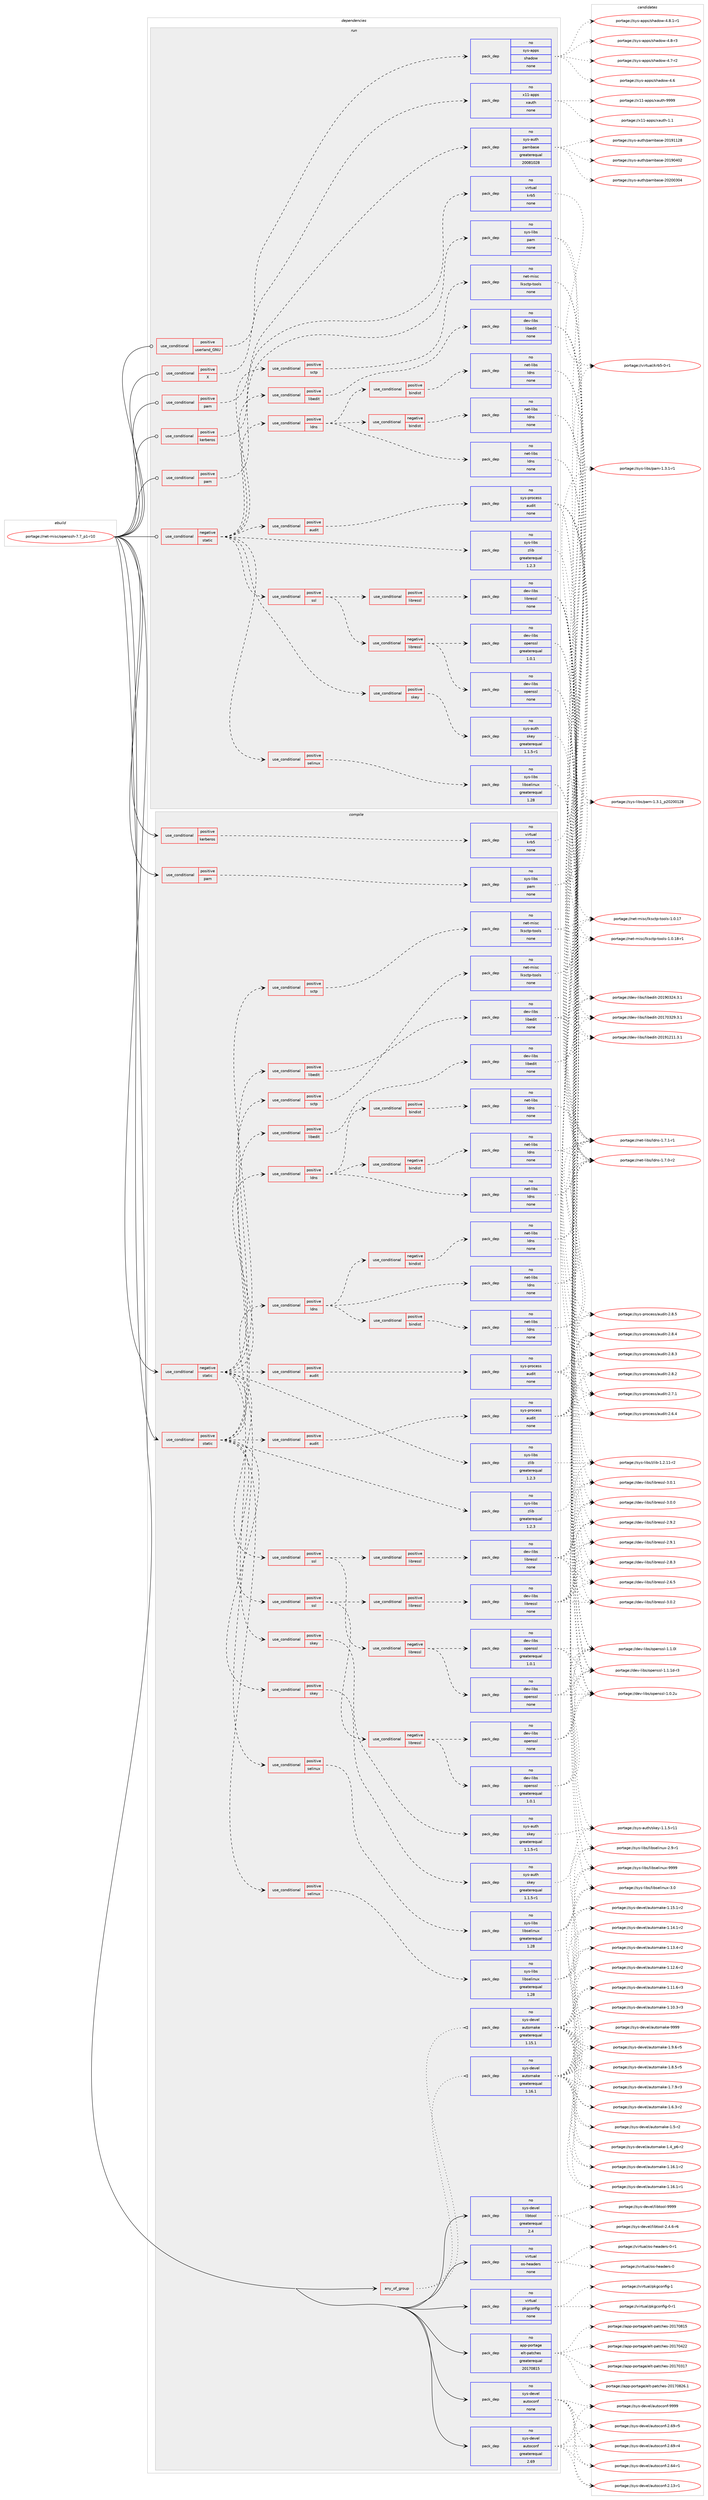 digraph prolog {

# *************
# Graph options
# *************

newrank=true;
concentrate=true;
compound=true;
graph [rankdir=LR,fontname=Helvetica,fontsize=10,ranksep=1.5];#, ranksep=2.5, nodesep=0.2];
edge  [arrowhead=vee];
node  [fontname=Helvetica,fontsize=10];

# **********
# The ebuild
# **********

subgraph cluster_leftcol {
color=gray;
rank=same;
label=<<i>ebuild</i>>;
id [label="portage://net-misc/openssh-7.7_p1-r10", color=red, width=4, href="../net-misc/openssh-7.7_p1-r10.svg"];
}

# ****************
# The dependencies
# ****************

subgraph cluster_midcol {
color=gray;
label=<<i>dependencies</i>>;
subgraph cluster_compile {
fillcolor="#eeeeee";
style=filled;
label=<<i>compile</i>>;
subgraph any1075 {
dependency52304 [label=<<TABLE BORDER="0" CELLBORDER="1" CELLSPACING="0" CELLPADDING="4"><TR><TD CELLPADDING="10">any_of_group</TD></TR></TABLE>>, shape=none, color=red];subgraph pack41420 {
dependency52305 [label=<<TABLE BORDER="0" CELLBORDER="1" CELLSPACING="0" CELLPADDING="4" WIDTH="220"><TR><TD ROWSPAN="6" CELLPADDING="30">pack_dep</TD></TR><TR><TD WIDTH="110">no</TD></TR><TR><TD>sys-devel</TD></TR><TR><TD>automake</TD></TR><TR><TD>greaterequal</TD></TR><TR><TD>1.16.1</TD></TR></TABLE>>, shape=none, color=blue];
}
dependency52304:e -> dependency52305:w [weight=20,style="dotted",arrowhead="oinv"];
subgraph pack41421 {
dependency52306 [label=<<TABLE BORDER="0" CELLBORDER="1" CELLSPACING="0" CELLPADDING="4" WIDTH="220"><TR><TD ROWSPAN="6" CELLPADDING="30">pack_dep</TD></TR><TR><TD WIDTH="110">no</TD></TR><TR><TD>sys-devel</TD></TR><TR><TD>automake</TD></TR><TR><TD>greaterequal</TD></TR><TR><TD>1.15.1</TD></TR></TABLE>>, shape=none, color=blue];
}
dependency52304:e -> dependency52306:w [weight=20,style="dotted",arrowhead="oinv"];
}
id:e -> dependency52304:w [weight=20,style="solid",arrowhead="vee"];
subgraph cond9790 {
dependency52307 [label=<<TABLE BORDER="0" CELLBORDER="1" CELLSPACING="0" CELLPADDING="4"><TR><TD ROWSPAN="3" CELLPADDING="10">use_conditional</TD></TR><TR><TD>negative</TD></TR><TR><TD>static</TD></TR></TABLE>>, shape=none, color=red];
subgraph cond9791 {
dependency52308 [label=<<TABLE BORDER="0" CELLBORDER="1" CELLSPACING="0" CELLPADDING="4"><TR><TD ROWSPAN="3" CELLPADDING="10">use_conditional</TD></TR><TR><TD>positive</TD></TR><TR><TD>audit</TD></TR></TABLE>>, shape=none, color=red];
subgraph pack41422 {
dependency52309 [label=<<TABLE BORDER="0" CELLBORDER="1" CELLSPACING="0" CELLPADDING="4" WIDTH="220"><TR><TD ROWSPAN="6" CELLPADDING="30">pack_dep</TD></TR><TR><TD WIDTH="110">no</TD></TR><TR><TD>sys-process</TD></TR><TR><TD>audit</TD></TR><TR><TD>none</TD></TR><TR><TD></TD></TR></TABLE>>, shape=none, color=blue];
}
dependency52308:e -> dependency52309:w [weight=20,style="dashed",arrowhead="vee"];
}
dependency52307:e -> dependency52308:w [weight=20,style="dashed",arrowhead="vee"];
subgraph cond9792 {
dependency52310 [label=<<TABLE BORDER="0" CELLBORDER="1" CELLSPACING="0" CELLPADDING="4"><TR><TD ROWSPAN="3" CELLPADDING="10">use_conditional</TD></TR><TR><TD>positive</TD></TR><TR><TD>ldns</TD></TR></TABLE>>, shape=none, color=red];
subgraph pack41423 {
dependency52311 [label=<<TABLE BORDER="0" CELLBORDER="1" CELLSPACING="0" CELLPADDING="4" WIDTH="220"><TR><TD ROWSPAN="6" CELLPADDING="30">pack_dep</TD></TR><TR><TD WIDTH="110">no</TD></TR><TR><TD>net-libs</TD></TR><TR><TD>ldns</TD></TR><TR><TD>none</TD></TR><TR><TD></TD></TR></TABLE>>, shape=none, color=blue];
}
dependency52310:e -> dependency52311:w [weight=20,style="dashed",arrowhead="vee"];
subgraph cond9793 {
dependency52312 [label=<<TABLE BORDER="0" CELLBORDER="1" CELLSPACING="0" CELLPADDING="4"><TR><TD ROWSPAN="3" CELLPADDING="10">use_conditional</TD></TR><TR><TD>negative</TD></TR><TR><TD>bindist</TD></TR></TABLE>>, shape=none, color=red];
subgraph pack41424 {
dependency52313 [label=<<TABLE BORDER="0" CELLBORDER="1" CELLSPACING="0" CELLPADDING="4" WIDTH="220"><TR><TD ROWSPAN="6" CELLPADDING="30">pack_dep</TD></TR><TR><TD WIDTH="110">no</TD></TR><TR><TD>net-libs</TD></TR><TR><TD>ldns</TD></TR><TR><TD>none</TD></TR><TR><TD></TD></TR></TABLE>>, shape=none, color=blue];
}
dependency52312:e -> dependency52313:w [weight=20,style="dashed",arrowhead="vee"];
}
dependency52310:e -> dependency52312:w [weight=20,style="dashed",arrowhead="vee"];
subgraph cond9794 {
dependency52314 [label=<<TABLE BORDER="0" CELLBORDER="1" CELLSPACING="0" CELLPADDING="4"><TR><TD ROWSPAN="3" CELLPADDING="10">use_conditional</TD></TR><TR><TD>positive</TD></TR><TR><TD>bindist</TD></TR></TABLE>>, shape=none, color=red];
subgraph pack41425 {
dependency52315 [label=<<TABLE BORDER="0" CELLBORDER="1" CELLSPACING="0" CELLPADDING="4" WIDTH="220"><TR><TD ROWSPAN="6" CELLPADDING="30">pack_dep</TD></TR><TR><TD WIDTH="110">no</TD></TR><TR><TD>net-libs</TD></TR><TR><TD>ldns</TD></TR><TR><TD>none</TD></TR><TR><TD></TD></TR></TABLE>>, shape=none, color=blue];
}
dependency52314:e -> dependency52315:w [weight=20,style="dashed",arrowhead="vee"];
}
dependency52310:e -> dependency52314:w [weight=20,style="dashed",arrowhead="vee"];
}
dependency52307:e -> dependency52310:w [weight=20,style="dashed",arrowhead="vee"];
subgraph cond9795 {
dependency52316 [label=<<TABLE BORDER="0" CELLBORDER="1" CELLSPACING="0" CELLPADDING="4"><TR><TD ROWSPAN="3" CELLPADDING="10">use_conditional</TD></TR><TR><TD>positive</TD></TR><TR><TD>libedit</TD></TR></TABLE>>, shape=none, color=red];
subgraph pack41426 {
dependency52317 [label=<<TABLE BORDER="0" CELLBORDER="1" CELLSPACING="0" CELLPADDING="4" WIDTH="220"><TR><TD ROWSPAN="6" CELLPADDING="30">pack_dep</TD></TR><TR><TD WIDTH="110">no</TD></TR><TR><TD>dev-libs</TD></TR><TR><TD>libedit</TD></TR><TR><TD>none</TD></TR><TR><TD></TD></TR></TABLE>>, shape=none, color=blue];
}
dependency52316:e -> dependency52317:w [weight=20,style="dashed",arrowhead="vee"];
}
dependency52307:e -> dependency52316:w [weight=20,style="dashed",arrowhead="vee"];
subgraph cond9796 {
dependency52318 [label=<<TABLE BORDER="0" CELLBORDER="1" CELLSPACING="0" CELLPADDING="4"><TR><TD ROWSPAN="3" CELLPADDING="10">use_conditional</TD></TR><TR><TD>positive</TD></TR><TR><TD>sctp</TD></TR></TABLE>>, shape=none, color=red];
subgraph pack41427 {
dependency52319 [label=<<TABLE BORDER="0" CELLBORDER="1" CELLSPACING="0" CELLPADDING="4" WIDTH="220"><TR><TD ROWSPAN="6" CELLPADDING="30">pack_dep</TD></TR><TR><TD WIDTH="110">no</TD></TR><TR><TD>net-misc</TD></TR><TR><TD>lksctp-tools</TD></TR><TR><TD>none</TD></TR><TR><TD></TD></TR></TABLE>>, shape=none, color=blue];
}
dependency52318:e -> dependency52319:w [weight=20,style="dashed",arrowhead="vee"];
}
dependency52307:e -> dependency52318:w [weight=20,style="dashed",arrowhead="vee"];
subgraph cond9797 {
dependency52320 [label=<<TABLE BORDER="0" CELLBORDER="1" CELLSPACING="0" CELLPADDING="4"><TR><TD ROWSPAN="3" CELLPADDING="10">use_conditional</TD></TR><TR><TD>positive</TD></TR><TR><TD>selinux</TD></TR></TABLE>>, shape=none, color=red];
subgraph pack41428 {
dependency52321 [label=<<TABLE BORDER="0" CELLBORDER="1" CELLSPACING="0" CELLPADDING="4" WIDTH="220"><TR><TD ROWSPAN="6" CELLPADDING="30">pack_dep</TD></TR><TR><TD WIDTH="110">no</TD></TR><TR><TD>sys-libs</TD></TR><TR><TD>libselinux</TD></TR><TR><TD>greaterequal</TD></TR><TR><TD>1.28</TD></TR></TABLE>>, shape=none, color=blue];
}
dependency52320:e -> dependency52321:w [weight=20,style="dashed",arrowhead="vee"];
}
dependency52307:e -> dependency52320:w [weight=20,style="dashed",arrowhead="vee"];
subgraph cond9798 {
dependency52322 [label=<<TABLE BORDER="0" CELLBORDER="1" CELLSPACING="0" CELLPADDING="4"><TR><TD ROWSPAN="3" CELLPADDING="10">use_conditional</TD></TR><TR><TD>positive</TD></TR><TR><TD>skey</TD></TR></TABLE>>, shape=none, color=red];
subgraph pack41429 {
dependency52323 [label=<<TABLE BORDER="0" CELLBORDER="1" CELLSPACING="0" CELLPADDING="4" WIDTH="220"><TR><TD ROWSPAN="6" CELLPADDING="30">pack_dep</TD></TR><TR><TD WIDTH="110">no</TD></TR><TR><TD>sys-auth</TD></TR><TR><TD>skey</TD></TR><TR><TD>greaterequal</TD></TR><TR><TD>1.1.5-r1</TD></TR></TABLE>>, shape=none, color=blue];
}
dependency52322:e -> dependency52323:w [weight=20,style="dashed",arrowhead="vee"];
}
dependency52307:e -> dependency52322:w [weight=20,style="dashed",arrowhead="vee"];
subgraph cond9799 {
dependency52324 [label=<<TABLE BORDER="0" CELLBORDER="1" CELLSPACING="0" CELLPADDING="4"><TR><TD ROWSPAN="3" CELLPADDING="10">use_conditional</TD></TR><TR><TD>positive</TD></TR><TR><TD>ssl</TD></TR></TABLE>>, shape=none, color=red];
subgraph cond9800 {
dependency52325 [label=<<TABLE BORDER="0" CELLBORDER="1" CELLSPACING="0" CELLPADDING="4"><TR><TD ROWSPAN="3" CELLPADDING="10">use_conditional</TD></TR><TR><TD>negative</TD></TR><TR><TD>libressl</TD></TR></TABLE>>, shape=none, color=red];
subgraph pack41430 {
dependency52326 [label=<<TABLE BORDER="0" CELLBORDER="1" CELLSPACING="0" CELLPADDING="4" WIDTH="220"><TR><TD ROWSPAN="6" CELLPADDING="30">pack_dep</TD></TR><TR><TD WIDTH="110">no</TD></TR><TR><TD>dev-libs</TD></TR><TR><TD>openssl</TD></TR><TR><TD>greaterequal</TD></TR><TR><TD>1.0.1</TD></TR></TABLE>>, shape=none, color=blue];
}
dependency52325:e -> dependency52326:w [weight=20,style="dashed",arrowhead="vee"];
subgraph pack41431 {
dependency52327 [label=<<TABLE BORDER="0" CELLBORDER="1" CELLSPACING="0" CELLPADDING="4" WIDTH="220"><TR><TD ROWSPAN="6" CELLPADDING="30">pack_dep</TD></TR><TR><TD WIDTH="110">no</TD></TR><TR><TD>dev-libs</TD></TR><TR><TD>openssl</TD></TR><TR><TD>none</TD></TR><TR><TD></TD></TR></TABLE>>, shape=none, color=blue];
}
dependency52325:e -> dependency52327:w [weight=20,style="dashed",arrowhead="vee"];
}
dependency52324:e -> dependency52325:w [weight=20,style="dashed",arrowhead="vee"];
subgraph cond9801 {
dependency52328 [label=<<TABLE BORDER="0" CELLBORDER="1" CELLSPACING="0" CELLPADDING="4"><TR><TD ROWSPAN="3" CELLPADDING="10">use_conditional</TD></TR><TR><TD>positive</TD></TR><TR><TD>libressl</TD></TR></TABLE>>, shape=none, color=red];
subgraph pack41432 {
dependency52329 [label=<<TABLE BORDER="0" CELLBORDER="1" CELLSPACING="0" CELLPADDING="4" WIDTH="220"><TR><TD ROWSPAN="6" CELLPADDING="30">pack_dep</TD></TR><TR><TD WIDTH="110">no</TD></TR><TR><TD>dev-libs</TD></TR><TR><TD>libressl</TD></TR><TR><TD>none</TD></TR><TR><TD></TD></TR></TABLE>>, shape=none, color=blue];
}
dependency52328:e -> dependency52329:w [weight=20,style="dashed",arrowhead="vee"];
}
dependency52324:e -> dependency52328:w [weight=20,style="dashed",arrowhead="vee"];
}
dependency52307:e -> dependency52324:w [weight=20,style="dashed",arrowhead="vee"];
subgraph pack41433 {
dependency52330 [label=<<TABLE BORDER="0" CELLBORDER="1" CELLSPACING="0" CELLPADDING="4" WIDTH="220"><TR><TD ROWSPAN="6" CELLPADDING="30">pack_dep</TD></TR><TR><TD WIDTH="110">no</TD></TR><TR><TD>sys-libs</TD></TR><TR><TD>zlib</TD></TR><TR><TD>greaterequal</TD></TR><TR><TD>1.2.3</TD></TR></TABLE>>, shape=none, color=blue];
}
dependency52307:e -> dependency52330:w [weight=20,style="dashed",arrowhead="vee"];
}
id:e -> dependency52307:w [weight=20,style="solid",arrowhead="vee"];
subgraph cond9802 {
dependency52331 [label=<<TABLE BORDER="0" CELLBORDER="1" CELLSPACING="0" CELLPADDING="4"><TR><TD ROWSPAN="3" CELLPADDING="10">use_conditional</TD></TR><TR><TD>positive</TD></TR><TR><TD>kerberos</TD></TR></TABLE>>, shape=none, color=red];
subgraph pack41434 {
dependency52332 [label=<<TABLE BORDER="0" CELLBORDER="1" CELLSPACING="0" CELLPADDING="4" WIDTH="220"><TR><TD ROWSPAN="6" CELLPADDING="30">pack_dep</TD></TR><TR><TD WIDTH="110">no</TD></TR><TR><TD>virtual</TD></TR><TR><TD>krb5</TD></TR><TR><TD>none</TD></TR><TR><TD></TD></TR></TABLE>>, shape=none, color=blue];
}
dependency52331:e -> dependency52332:w [weight=20,style="dashed",arrowhead="vee"];
}
id:e -> dependency52331:w [weight=20,style="solid",arrowhead="vee"];
subgraph cond9803 {
dependency52333 [label=<<TABLE BORDER="0" CELLBORDER="1" CELLSPACING="0" CELLPADDING="4"><TR><TD ROWSPAN="3" CELLPADDING="10">use_conditional</TD></TR><TR><TD>positive</TD></TR><TR><TD>pam</TD></TR></TABLE>>, shape=none, color=red];
subgraph pack41435 {
dependency52334 [label=<<TABLE BORDER="0" CELLBORDER="1" CELLSPACING="0" CELLPADDING="4" WIDTH="220"><TR><TD ROWSPAN="6" CELLPADDING="30">pack_dep</TD></TR><TR><TD WIDTH="110">no</TD></TR><TR><TD>sys-libs</TD></TR><TR><TD>pam</TD></TR><TR><TD>none</TD></TR><TR><TD></TD></TR></TABLE>>, shape=none, color=blue];
}
dependency52333:e -> dependency52334:w [weight=20,style="dashed",arrowhead="vee"];
}
id:e -> dependency52333:w [weight=20,style="solid",arrowhead="vee"];
subgraph cond9804 {
dependency52335 [label=<<TABLE BORDER="0" CELLBORDER="1" CELLSPACING="0" CELLPADDING="4"><TR><TD ROWSPAN="3" CELLPADDING="10">use_conditional</TD></TR><TR><TD>positive</TD></TR><TR><TD>static</TD></TR></TABLE>>, shape=none, color=red];
subgraph cond9805 {
dependency52336 [label=<<TABLE BORDER="0" CELLBORDER="1" CELLSPACING="0" CELLPADDING="4"><TR><TD ROWSPAN="3" CELLPADDING="10">use_conditional</TD></TR><TR><TD>positive</TD></TR><TR><TD>audit</TD></TR></TABLE>>, shape=none, color=red];
subgraph pack41436 {
dependency52337 [label=<<TABLE BORDER="0" CELLBORDER="1" CELLSPACING="0" CELLPADDING="4" WIDTH="220"><TR><TD ROWSPAN="6" CELLPADDING="30">pack_dep</TD></TR><TR><TD WIDTH="110">no</TD></TR><TR><TD>sys-process</TD></TR><TR><TD>audit</TD></TR><TR><TD>none</TD></TR><TR><TD></TD></TR></TABLE>>, shape=none, color=blue];
}
dependency52336:e -> dependency52337:w [weight=20,style="dashed",arrowhead="vee"];
}
dependency52335:e -> dependency52336:w [weight=20,style="dashed",arrowhead="vee"];
subgraph cond9806 {
dependency52338 [label=<<TABLE BORDER="0" CELLBORDER="1" CELLSPACING="0" CELLPADDING="4"><TR><TD ROWSPAN="3" CELLPADDING="10">use_conditional</TD></TR><TR><TD>positive</TD></TR><TR><TD>ldns</TD></TR></TABLE>>, shape=none, color=red];
subgraph pack41437 {
dependency52339 [label=<<TABLE BORDER="0" CELLBORDER="1" CELLSPACING="0" CELLPADDING="4" WIDTH="220"><TR><TD ROWSPAN="6" CELLPADDING="30">pack_dep</TD></TR><TR><TD WIDTH="110">no</TD></TR><TR><TD>net-libs</TD></TR><TR><TD>ldns</TD></TR><TR><TD>none</TD></TR><TR><TD></TD></TR></TABLE>>, shape=none, color=blue];
}
dependency52338:e -> dependency52339:w [weight=20,style="dashed",arrowhead="vee"];
subgraph cond9807 {
dependency52340 [label=<<TABLE BORDER="0" CELLBORDER="1" CELLSPACING="0" CELLPADDING="4"><TR><TD ROWSPAN="3" CELLPADDING="10">use_conditional</TD></TR><TR><TD>negative</TD></TR><TR><TD>bindist</TD></TR></TABLE>>, shape=none, color=red];
subgraph pack41438 {
dependency52341 [label=<<TABLE BORDER="0" CELLBORDER="1" CELLSPACING="0" CELLPADDING="4" WIDTH="220"><TR><TD ROWSPAN="6" CELLPADDING="30">pack_dep</TD></TR><TR><TD WIDTH="110">no</TD></TR><TR><TD>net-libs</TD></TR><TR><TD>ldns</TD></TR><TR><TD>none</TD></TR><TR><TD></TD></TR></TABLE>>, shape=none, color=blue];
}
dependency52340:e -> dependency52341:w [weight=20,style="dashed",arrowhead="vee"];
}
dependency52338:e -> dependency52340:w [weight=20,style="dashed",arrowhead="vee"];
subgraph cond9808 {
dependency52342 [label=<<TABLE BORDER="0" CELLBORDER="1" CELLSPACING="0" CELLPADDING="4"><TR><TD ROWSPAN="3" CELLPADDING="10">use_conditional</TD></TR><TR><TD>positive</TD></TR><TR><TD>bindist</TD></TR></TABLE>>, shape=none, color=red];
subgraph pack41439 {
dependency52343 [label=<<TABLE BORDER="0" CELLBORDER="1" CELLSPACING="0" CELLPADDING="4" WIDTH="220"><TR><TD ROWSPAN="6" CELLPADDING="30">pack_dep</TD></TR><TR><TD WIDTH="110">no</TD></TR><TR><TD>net-libs</TD></TR><TR><TD>ldns</TD></TR><TR><TD>none</TD></TR><TR><TD></TD></TR></TABLE>>, shape=none, color=blue];
}
dependency52342:e -> dependency52343:w [weight=20,style="dashed",arrowhead="vee"];
}
dependency52338:e -> dependency52342:w [weight=20,style="dashed",arrowhead="vee"];
}
dependency52335:e -> dependency52338:w [weight=20,style="dashed",arrowhead="vee"];
subgraph cond9809 {
dependency52344 [label=<<TABLE BORDER="0" CELLBORDER="1" CELLSPACING="0" CELLPADDING="4"><TR><TD ROWSPAN="3" CELLPADDING="10">use_conditional</TD></TR><TR><TD>positive</TD></TR><TR><TD>libedit</TD></TR></TABLE>>, shape=none, color=red];
subgraph pack41440 {
dependency52345 [label=<<TABLE BORDER="0" CELLBORDER="1" CELLSPACING="0" CELLPADDING="4" WIDTH="220"><TR><TD ROWSPAN="6" CELLPADDING="30">pack_dep</TD></TR><TR><TD WIDTH="110">no</TD></TR><TR><TD>dev-libs</TD></TR><TR><TD>libedit</TD></TR><TR><TD>none</TD></TR><TR><TD></TD></TR></TABLE>>, shape=none, color=blue];
}
dependency52344:e -> dependency52345:w [weight=20,style="dashed",arrowhead="vee"];
}
dependency52335:e -> dependency52344:w [weight=20,style="dashed",arrowhead="vee"];
subgraph cond9810 {
dependency52346 [label=<<TABLE BORDER="0" CELLBORDER="1" CELLSPACING="0" CELLPADDING="4"><TR><TD ROWSPAN="3" CELLPADDING="10">use_conditional</TD></TR><TR><TD>positive</TD></TR><TR><TD>sctp</TD></TR></TABLE>>, shape=none, color=red];
subgraph pack41441 {
dependency52347 [label=<<TABLE BORDER="0" CELLBORDER="1" CELLSPACING="0" CELLPADDING="4" WIDTH="220"><TR><TD ROWSPAN="6" CELLPADDING="30">pack_dep</TD></TR><TR><TD WIDTH="110">no</TD></TR><TR><TD>net-misc</TD></TR><TR><TD>lksctp-tools</TD></TR><TR><TD>none</TD></TR><TR><TD></TD></TR></TABLE>>, shape=none, color=blue];
}
dependency52346:e -> dependency52347:w [weight=20,style="dashed",arrowhead="vee"];
}
dependency52335:e -> dependency52346:w [weight=20,style="dashed",arrowhead="vee"];
subgraph cond9811 {
dependency52348 [label=<<TABLE BORDER="0" CELLBORDER="1" CELLSPACING="0" CELLPADDING="4"><TR><TD ROWSPAN="3" CELLPADDING="10">use_conditional</TD></TR><TR><TD>positive</TD></TR><TR><TD>selinux</TD></TR></TABLE>>, shape=none, color=red];
subgraph pack41442 {
dependency52349 [label=<<TABLE BORDER="0" CELLBORDER="1" CELLSPACING="0" CELLPADDING="4" WIDTH="220"><TR><TD ROWSPAN="6" CELLPADDING="30">pack_dep</TD></TR><TR><TD WIDTH="110">no</TD></TR><TR><TD>sys-libs</TD></TR><TR><TD>libselinux</TD></TR><TR><TD>greaterequal</TD></TR><TR><TD>1.28</TD></TR></TABLE>>, shape=none, color=blue];
}
dependency52348:e -> dependency52349:w [weight=20,style="dashed",arrowhead="vee"];
}
dependency52335:e -> dependency52348:w [weight=20,style="dashed",arrowhead="vee"];
subgraph cond9812 {
dependency52350 [label=<<TABLE BORDER="0" CELLBORDER="1" CELLSPACING="0" CELLPADDING="4"><TR><TD ROWSPAN="3" CELLPADDING="10">use_conditional</TD></TR><TR><TD>positive</TD></TR><TR><TD>skey</TD></TR></TABLE>>, shape=none, color=red];
subgraph pack41443 {
dependency52351 [label=<<TABLE BORDER="0" CELLBORDER="1" CELLSPACING="0" CELLPADDING="4" WIDTH="220"><TR><TD ROWSPAN="6" CELLPADDING="30">pack_dep</TD></TR><TR><TD WIDTH="110">no</TD></TR><TR><TD>sys-auth</TD></TR><TR><TD>skey</TD></TR><TR><TD>greaterequal</TD></TR><TR><TD>1.1.5-r1</TD></TR></TABLE>>, shape=none, color=blue];
}
dependency52350:e -> dependency52351:w [weight=20,style="dashed",arrowhead="vee"];
}
dependency52335:e -> dependency52350:w [weight=20,style="dashed",arrowhead="vee"];
subgraph cond9813 {
dependency52352 [label=<<TABLE BORDER="0" CELLBORDER="1" CELLSPACING="0" CELLPADDING="4"><TR><TD ROWSPAN="3" CELLPADDING="10">use_conditional</TD></TR><TR><TD>positive</TD></TR><TR><TD>ssl</TD></TR></TABLE>>, shape=none, color=red];
subgraph cond9814 {
dependency52353 [label=<<TABLE BORDER="0" CELLBORDER="1" CELLSPACING="0" CELLPADDING="4"><TR><TD ROWSPAN="3" CELLPADDING="10">use_conditional</TD></TR><TR><TD>negative</TD></TR><TR><TD>libressl</TD></TR></TABLE>>, shape=none, color=red];
subgraph pack41444 {
dependency52354 [label=<<TABLE BORDER="0" CELLBORDER="1" CELLSPACING="0" CELLPADDING="4" WIDTH="220"><TR><TD ROWSPAN="6" CELLPADDING="30">pack_dep</TD></TR><TR><TD WIDTH="110">no</TD></TR><TR><TD>dev-libs</TD></TR><TR><TD>openssl</TD></TR><TR><TD>greaterequal</TD></TR><TR><TD>1.0.1</TD></TR></TABLE>>, shape=none, color=blue];
}
dependency52353:e -> dependency52354:w [weight=20,style="dashed",arrowhead="vee"];
subgraph pack41445 {
dependency52355 [label=<<TABLE BORDER="0" CELLBORDER="1" CELLSPACING="0" CELLPADDING="4" WIDTH="220"><TR><TD ROWSPAN="6" CELLPADDING="30">pack_dep</TD></TR><TR><TD WIDTH="110">no</TD></TR><TR><TD>dev-libs</TD></TR><TR><TD>openssl</TD></TR><TR><TD>none</TD></TR><TR><TD></TD></TR></TABLE>>, shape=none, color=blue];
}
dependency52353:e -> dependency52355:w [weight=20,style="dashed",arrowhead="vee"];
}
dependency52352:e -> dependency52353:w [weight=20,style="dashed",arrowhead="vee"];
subgraph cond9815 {
dependency52356 [label=<<TABLE BORDER="0" CELLBORDER="1" CELLSPACING="0" CELLPADDING="4"><TR><TD ROWSPAN="3" CELLPADDING="10">use_conditional</TD></TR><TR><TD>positive</TD></TR><TR><TD>libressl</TD></TR></TABLE>>, shape=none, color=red];
subgraph pack41446 {
dependency52357 [label=<<TABLE BORDER="0" CELLBORDER="1" CELLSPACING="0" CELLPADDING="4" WIDTH="220"><TR><TD ROWSPAN="6" CELLPADDING="30">pack_dep</TD></TR><TR><TD WIDTH="110">no</TD></TR><TR><TD>dev-libs</TD></TR><TR><TD>libressl</TD></TR><TR><TD>none</TD></TR><TR><TD></TD></TR></TABLE>>, shape=none, color=blue];
}
dependency52356:e -> dependency52357:w [weight=20,style="dashed",arrowhead="vee"];
}
dependency52352:e -> dependency52356:w [weight=20,style="dashed",arrowhead="vee"];
}
dependency52335:e -> dependency52352:w [weight=20,style="dashed",arrowhead="vee"];
subgraph pack41447 {
dependency52358 [label=<<TABLE BORDER="0" CELLBORDER="1" CELLSPACING="0" CELLPADDING="4" WIDTH="220"><TR><TD ROWSPAN="6" CELLPADDING="30">pack_dep</TD></TR><TR><TD WIDTH="110">no</TD></TR><TR><TD>sys-libs</TD></TR><TR><TD>zlib</TD></TR><TR><TD>greaterequal</TD></TR><TR><TD>1.2.3</TD></TR></TABLE>>, shape=none, color=blue];
}
dependency52335:e -> dependency52358:w [weight=20,style="dashed",arrowhead="vee"];
}
id:e -> dependency52335:w [weight=20,style="solid",arrowhead="vee"];
subgraph pack41448 {
dependency52359 [label=<<TABLE BORDER="0" CELLBORDER="1" CELLSPACING="0" CELLPADDING="4" WIDTH="220"><TR><TD ROWSPAN="6" CELLPADDING="30">pack_dep</TD></TR><TR><TD WIDTH="110">no</TD></TR><TR><TD>app-portage</TD></TR><TR><TD>elt-patches</TD></TR><TR><TD>greaterequal</TD></TR><TR><TD>20170815</TD></TR></TABLE>>, shape=none, color=blue];
}
id:e -> dependency52359:w [weight=20,style="solid",arrowhead="vee"];
subgraph pack41449 {
dependency52360 [label=<<TABLE BORDER="0" CELLBORDER="1" CELLSPACING="0" CELLPADDING="4" WIDTH="220"><TR><TD ROWSPAN="6" CELLPADDING="30">pack_dep</TD></TR><TR><TD WIDTH="110">no</TD></TR><TR><TD>sys-devel</TD></TR><TR><TD>autoconf</TD></TR><TR><TD>greaterequal</TD></TR><TR><TD>2.69</TD></TR></TABLE>>, shape=none, color=blue];
}
id:e -> dependency52360:w [weight=20,style="solid",arrowhead="vee"];
subgraph pack41450 {
dependency52361 [label=<<TABLE BORDER="0" CELLBORDER="1" CELLSPACING="0" CELLPADDING="4" WIDTH="220"><TR><TD ROWSPAN="6" CELLPADDING="30">pack_dep</TD></TR><TR><TD WIDTH="110">no</TD></TR><TR><TD>sys-devel</TD></TR><TR><TD>autoconf</TD></TR><TR><TD>none</TD></TR><TR><TD></TD></TR></TABLE>>, shape=none, color=blue];
}
id:e -> dependency52361:w [weight=20,style="solid",arrowhead="vee"];
subgraph pack41451 {
dependency52362 [label=<<TABLE BORDER="0" CELLBORDER="1" CELLSPACING="0" CELLPADDING="4" WIDTH="220"><TR><TD ROWSPAN="6" CELLPADDING="30">pack_dep</TD></TR><TR><TD WIDTH="110">no</TD></TR><TR><TD>sys-devel</TD></TR><TR><TD>libtool</TD></TR><TR><TD>greaterequal</TD></TR><TR><TD>2.4</TD></TR></TABLE>>, shape=none, color=blue];
}
id:e -> dependency52362:w [weight=20,style="solid",arrowhead="vee"];
subgraph pack41452 {
dependency52363 [label=<<TABLE BORDER="0" CELLBORDER="1" CELLSPACING="0" CELLPADDING="4" WIDTH="220"><TR><TD ROWSPAN="6" CELLPADDING="30">pack_dep</TD></TR><TR><TD WIDTH="110">no</TD></TR><TR><TD>virtual</TD></TR><TR><TD>os-headers</TD></TR><TR><TD>none</TD></TR><TR><TD></TD></TR></TABLE>>, shape=none, color=blue];
}
id:e -> dependency52363:w [weight=20,style="solid",arrowhead="vee"];
subgraph pack41453 {
dependency52364 [label=<<TABLE BORDER="0" CELLBORDER="1" CELLSPACING="0" CELLPADDING="4" WIDTH="220"><TR><TD ROWSPAN="6" CELLPADDING="30">pack_dep</TD></TR><TR><TD WIDTH="110">no</TD></TR><TR><TD>virtual</TD></TR><TR><TD>pkgconfig</TD></TR><TR><TD>none</TD></TR><TR><TD></TD></TR></TABLE>>, shape=none, color=blue];
}
id:e -> dependency52364:w [weight=20,style="solid",arrowhead="vee"];
}
subgraph cluster_compileandrun {
fillcolor="#eeeeee";
style=filled;
label=<<i>compile and run</i>>;
}
subgraph cluster_run {
fillcolor="#eeeeee";
style=filled;
label=<<i>run</i>>;
subgraph cond9816 {
dependency52365 [label=<<TABLE BORDER="0" CELLBORDER="1" CELLSPACING="0" CELLPADDING="4"><TR><TD ROWSPAN="3" CELLPADDING="10">use_conditional</TD></TR><TR><TD>negative</TD></TR><TR><TD>static</TD></TR></TABLE>>, shape=none, color=red];
subgraph cond9817 {
dependency52366 [label=<<TABLE BORDER="0" CELLBORDER="1" CELLSPACING="0" CELLPADDING="4"><TR><TD ROWSPAN="3" CELLPADDING="10">use_conditional</TD></TR><TR><TD>positive</TD></TR><TR><TD>audit</TD></TR></TABLE>>, shape=none, color=red];
subgraph pack41454 {
dependency52367 [label=<<TABLE BORDER="0" CELLBORDER="1" CELLSPACING="0" CELLPADDING="4" WIDTH="220"><TR><TD ROWSPAN="6" CELLPADDING="30">pack_dep</TD></TR><TR><TD WIDTH="110">no</TD></TR><TR><TD>sys-process</TD></TR><TR><TD>audit</TD></TR><TR><TD>none</TD></TR><TR><TD></TD></TR></TABLE>>, shape=none, color=blue];
}
dependency52366:e -> dependency52367:w [weight=20,style="dashed",arrowhead="vee"];
}
dependency52365:e -> dependency52366:w [weight=20,style="dashed",arrowhead="vee"];
subgraph cond9818 {
dependency52368 [label=<<TABLE BORDER="0" CELLBORDER="1" CELLSPACING="0" CELLPADDING="4"><TR><TD ROWSPAN="3" CELLPADDING="10">use_conditional</TD></TR><TR><TD>positive</TD></TR><TR><TD>ldns</TD></TR></TABLE>>, shape=none, color=red];
subgraph pack41455 {
dependency52369 [label=<<TABLE BORDER="0" CELLBORDER="1" CELLSPACING="0" CELLPADDING="4" WIDTH="220"><TR><TD ROWSPAN="6" CELLPADDING="30">pack_dep</TD></TR><TR><TD WIDTH="110">no</TD></TR><TR><TD>net-libs</TD></TR><TR><TD>ldns</TD></TR><TR><TD>none</TD></TR><TR><TD></TD></TR></TABLE>>, shape=none, color=blue];
}
dependency52368:e -> dependency52369:w [weight=20,style="dashed",arrowhead="vee"];
subgraph cond9819 {
dependency52370 [label=<<TABLE BORDER="0" CELLBORDER="1" CELLSPACING="0" CELLPADDING="4"><TR><TD ROWSPAN="3" CELLPADDING="10">use_conditional</TD></TR><TR><TD>negative</TD></TR><TR><TD>bindist</TD></TR></TABLE>>, shape=none, color=red];
subgraph pack41456 {
dependency52371 [label=<<TABLE BORDER="0" CELLBORDER="1" CELLSPACING="0" CELLPADDING="4" WIDTH="220"><TR><TD ROWSPAN="6" CELLPADDING="30">pack_dep</TD></TR><TR><TD WIDTH="110">no</TD></TR><TR><TD>net-libs</TD></TR><TR><TD>ldns</TD></TR><TR><TD>none</TD></TR><TR><TD></TD></TR></TABLE>>, shape=none, color=blue];
}
dependency52370:e -> dependency52371:w [weight=20,style="dashed",arrowhead="vee"];
}
dependency52368:e -> dependency52370:w [weight=20,style="dashed",arrowhead="vee"];
subgraph cond9820 {
dependency52372 [label=<<TABLE BORDER="0" CELLBORDER="1" CELLSPACING="0" CELLPADDING="4"><TR><TD ROWSPAN="3" CELLPADDING="10">use_conditional</TD></TR><TR><TD>positive</TD></TR><TR><TD>bindist</TD></TR></TABLE>>, shape=none, color=red];
subgraph pack41457 {
dependency52373 [label=<<TABLE BORDER="0" CELLBORDER="1" CELLSPACING="0" CELLPADDING="4" WIDTH="220"><TR><TD ROWSPAN="6" CELLPADDING="30">pack_dep</TD></TR><TR><TD WIDTH="110">no</TD></TR><TR><TD>net-libs</TD></TR><TR><TD>ldns</TD></TR><TR><TD>none</TD></TR><TR><TD></TD></TR></TABLE>>, shape=none, color=blue];
}
dependency52372:e -> dependency52373:w [weight=20,style="dashed",arrowhead="vee"];
}
dependency52368:e -> dependency52372:w [weight=20,style="dashed",arrowhead="vee"];
}
dependency52365:e -> dependency52368:w [weight=20,style="dashed",arrowhead="vee"];
subgraph cond9821 {
dependency52374 [label=<<TABLE BORDER="0" CELLBORDER="1" CELLSPACING="0" CELLPADDING="4"><TR><TD ROWSPAN="3" CELLPADDING="10">use_conditional</TD></TR><TR><TD>positive</TD></TR><TR><TD>libedit</TD></TR></TABLE>>, shape=none, color=red];
subgraph pack41458 {
dependency52375 [label=<<TABLE BORDER="0" CELLBORDER="1" CELLSPACING="0" CELLPADDING="4" WIDTH="220"><TR><TD ROWSPAN="6" CELLPADDING="30">pack_dep</TD></TR><TR><TD WIDTH="110">no</TD></TR><TR><TD>dev-libs</TD></TR><TR><TD>libedit</TD></TR><TR><TD>none</TD></TR><TR><TD></TD></TR></TABLE>>, shape=none, color=blue];
}
dependency52374:e -> dependency52375:w [weight=20,style="dashed",arrowhead="vee"];
}
dependency52365:e -> dependency52374:w [weight=20,style="dashed",arrowhead="vee"];
subgraph cond9822 {
dependency52376 [label=<<TABLE BORDER="0" CELLBORDER="1" CELLSPACING="0" CELLPADDING="4"><TR><TD ROWSPAN="3" CELLPADDING="10">use_conditional</TD></TR><TR><TD>positive</TD></TR><TR><TD>sctp</TD></TR></TABLE>>, shape=none, color=red];
subgraph pack41459 {
dependency52377 [label=<<TABLE BORDER="0" CELLBORDER="1" CELLSPACING="0" CELLPADDING="4" WIDTH="220"><TR><TD ROWSPAN="6" CELLPADDING="30">pack_dep</TD></TR><TR><TD WIDTH="110">no</TD></TR><TR><TD>net-misc</TD></TR><TR><TD>lksctp-tools</TD></TR><TR><TD>none</TD></TR><TR><TD></TD></TR></TABLE>>, shape=none, color=blue];
}
dependency52376:e -> dependency52377:w [weight=20,style="dashed",arrowhead="vee"];
}
dependency52365:e -> dependency52376:w [weight=20,style="dashed",arrowhead="vee"];
subgraph cond9823 {
dependency52378 [label=<<TABLE BORDER="0" CELLBORDER="1" CELLSPACING="0" CELLPADDING="4"><TR><TD ROWSPAN="3" CELLPADDING="10">use_conditional</TD></TR><TR><TD>positive</TD></TR><TR><TD>selinux</TD></TR></TABLE>>, shape=none, color=red];
subgraph pack41460 {
dependency52379 [label=<<TABLE BORDER="0" CELLBORDER="1" CELLSPACING="0" CELLPADDING="4" WIDTH="220"><TR><TD ROWSPAN="6" CELLPADDING="30">pack_dep</TD></TR><TR><TD WIDTH="110">no</TD></TR><TR><TD>sys-libs</TD></TR><TR><TD>libselinux</TD></TR><TR><TD>greaterequal</TD></TR><TR><TD>1.28</TD></TR></TABLE>>, shape=none, color=blue];
}
dependency52378:e -> dependency52379:w [weight=20,style="dashed",arrowhead="vee"];
}
dependency52365:e -> dependency52378:w [weight=20,style="dashed",arrowhead="vee"];
subgraph cond9824 {
dependency52380 [label=<<TABLE BORDER="0" CELLBORDER="1" CELLSPACING="0" CELLPADDING="4"><TR><TD ROWSPAN="3" CELLPADDING="10">use_conditional</TD></TR><TR><TD>positive</TD></TR><TR><TD>skey</TD></TR></TABLE>>, shape=none, color=red];
subgraph pack41461 {
dependency52381 [label=<<TABLE BORDER="0" CELLBORDER="1" CELLSPACING="0" CELLPADDING="4" WIDTH="220"><TR><TD ROWSPAN="6" CELLPADDING="30">pack_dep</TD></TR><TR><TD WIDTH="110">no</TD></TR><TR><TD>sys-auth</TD></TR><TR><TD>skey</TD></TR><TR><TD>greaterequal</TD></TR><TR><TD>1.1.5-r1</TD></TR></TABLE>>, shape=none, color=blue];
}
dependency52380:e -> dependency52381:w [weight=20,style="dashed",arrowhead="vee"];
}
dependency52365:e -> dependency52380:w [weight=20,style="dashed",arrowhead="vee"];
subgraph cond9825 {
dependency52382 [label=<<TABLE BORDER="0" CELLBORDER="1" CELLSPACING="0" CELLPADDING="4"><TR><TD ROWSPAN="3" CELLPADDING="10">use_conditional</TD></TR><TR><TD>positive</TD></TR><TR><TD>ssl</TD></TR></TABLE>>, shape=none, color=red];
subgraph cond9826 {
dependency52383 [label=<<TABLE BORDER="0" CELLBORDER="1" CELLSPACING="0" CELLPADDING="4"><TR><TD ROWSPAN="3" CELLPADDING="10">use_conditional</TD></TR><TR><TD>negative</TD></TR><TR><TD>libressl</TD></TR></TABLE>>, shape=none, color=red];
subgraph pack41462 {
dependency52384 [label=<<TABLE BORDER="0" CELLBORDER="1" CELLSPACING="0" CELLPADDING="4" WIDTH="220"><TR><TD ROWSPAN="6" CELLPADDING="30">pack_dep</TD></TR><TR><TD WIDTH="110">no</TD></TR><TR><TD>dev-libs</TD></TR><TR><TD>openssl</TD></TR><TR><TD>greaterequal</TD></TR><TR><TD>1.0.1</TD></TR></TABLE>>, shape=none, color=blue];
}
dependency52383:e -> dependency52384:w [weight=20,style="dashed",arrowhead="vee"];
subgraph pack41463 {
dependency52385 [label=<<TABLE BORDER="0" CELLBORDER="1" CELLSPACING="0" CELLPADDING="4" WIDTH="220"><TR><TD ROWSPAN="6" CELLPADDING="30">pack_dep</TD></TR><TR><TD WIDTH="110">no</TD></TR><TR><TD>dev-libs</TD></TR><TR><TD>openssl</TD></TR><TR><TD>none</TD></TR><TR><TD></TD></TR></TABLE>>, shape=none, color=blue];
}
dependency52383:e -> dependency52385:w [weight=20,style="dashed",arrowhead="vee"];
}
dependency52382:e -> dependency52383:w [weight=20,style="dashed",arrowhead="vee"];
subgraph cond9827 {
dependency52386 [label=<<TABLE BORDER="0" CELLBORDER="1" CELLSPACING="0" CELLPADDING="4"><TR><TD ROWSPAN="3" CELLPADDING="10">use_conditional</TD></TR><TR><TD>positive</TD></TR><TR><TD>libressl</TD></TR></TABLE>>, shape=none, color=red];
subgraph pack41464 {
dependency52387 [label=<<TABLE BORDER="0" CELLBORDER="1" CELLSPACING="0" CELLPADDING="4" WIDTH="220"><TR><TD ROWSPAN="6" CELLPADDING="30">pack_dep</TD></TR><TR><TD WIDTH="110">no</TD></TR><TR><TD>dev-libs</TD></TR><TR><TD>libressl</TD></TR><TR><TD>none</TD></TR><TR><TD></TD></TR></TABLE>>, shape=none, color=blue];
}
dependency52386:e -> dependency52387:w [weight=20,style="dashed",arrowhead="vee"];
}
dependency52382:e -> dependency52386:w [weight=20,style="dashed",arrowhead="vee"];
}
dependency52365:e -> dependency52382:w [weight=20,style="dashed",arrowhead="vee"];
subgraph pack41465 {
dependency52388 [label=<<TABLE BORDER="0" CELLBORDER="1" CELLSPACING="0" CELLPADDING="4" WIDTH="220"><TR><TD ROWSPAN="6" CELLPADDING="30">pack_dep</TD></TR><TR><TD WIDTH="110">no</TD></TR><TR><TD>sys-libs</TD></TR><TR><TD>zlib</TD></TR><TR><TD>greaterequal</TD></TR><TR><TD>1.2.3</TD></TR></TABLE>>, shape=none, color=blue];
}
dependency52365:e -> dependency52388:w [weight=20,style="dashed",arrowhead="vee"];
}
id:e -> dependency52365:w [weight=20,style="solid",arrowhead="odot"];
subgraph cond9828 {
dependency52389 [label=<<TABLE BORDER="0" CELLBORDER="1" CELLSPACING="0" CELLPADDING="4"><TR><TD ROWSPAN="3" CELLPADDING="10">use_conditional</TD></TR><TR><TD>positive</TD></TR><TR><TD>X</TD></TR></TABLE>>, shape=none, color=red];
subgraph pack41466 {
dependency52390 [label=<<TABLE BORDER="0" CELLBORDER="1" CELLSPACING="0" CELLPADDING="4" WIDTH="220"><TR><TD ROWSPAN="6" CELLPADDING="30">pack_dep</TD></TR><TR><TD WIDTH="110">no</TD></TR><TR><TD>x11-apps</TD></TR><TR><TD>xauth</TD></TR><TR><TD>none</TD></TR><TR><TD></TD></TR></TABLE>>, shape=none, color=blue];
}
dependency52389:e -> dependency52390:w [weight=20,style="dashed",arrowhead="vee"];
}
id:e -> dependency52389:w [weight=20,style="solid",arrowhead="odot"];
subgraph cond9829 {
dependency52391 [label=<<TABLE BORDER="0" CELLBORDER="1" CELLSPACING="0" CELLPADDING="4"><TR><TD ROWSPAN="3" CELLPADDING="10">use_conditional</TD></TR><TR><TD>positive</TD></TR><TR><TD>kerberos</TD></TR></TABLE>>, shape=none, color=red];
subgraph pack41467 {
dependency52392 [label=<<TABLE BORDER="0" CELLBORDER="1" CELLSPACING="0" CELLPADDING="4" WIDTH="220"><TR><TD ROWSPAN="6" CELLPADDING="30">pack_dep</TD></TR><TR><TD WIDTH="110">no</TD></TR><TR><TD>virtual</TD></TR><TR><TD>krb5</TD></TR><TR><TD>none</TD></TR><TR><TD></TD></TR></TABLE>>, shape=none, color=blue];
}
dependency52391:e -> dependency52392:w [weight=20,style="dashed",arrowhead="vee"];
}
id:e -> dependency52391:w [weight=20,style="solid",arrowhead="odot"];
subgraph cond9830 {
dependency52393 [label=<<TABLE BORDER="0" CELLBORDER="1" CELLSPACING="0" CELLPADDING="4"><TR><TD ROWSPAN="3" CELLPADDING="10">use_conditional</TD></TR><TR><TD>positive</TD></TR><TR><TD>pam</TD></TR></TABLE>>, shape=none, color=red];
subgraph pack41468 {
dependency52394 [label=<<TABLE BORDER="0" CELLBORDER="1" CELLSPACING="0" CELLPADDING="4" WIDTH="220"><TR><TD ROWSPAN="6" CELLPADDING="30">pack_dep</TD></TR><TR><TD WIDTH="110">no</TD></TR><TR><TD>sys-auth</TD></TR><TR><TD>pambase</TD></TR><TR><TD>greaterequal</TD></TR><TR><TD>20081028</TD></TR></TABLE>>, shape=none, color=blue];
}
dependency52393:e -> dependency52394:w [weight=20,style="dashed",arrowhead="vee"];
}
id:e -> dependency52393:w [weight=20,style="solid",arrowhead="odot"];
subgraph cond9831 {
dependency52395 [label=<<TABLE BORDER="0" CELLBORDER="1" CELLSPACING="0" CELLPADDING="4"><TR><TD ROWSPAN="3" CELLPADDING="10">use_conditional</TD></TR><TR><TD>positive</TD></TR><TR><TD>pam</TD></TR></TABLE>>, shape=none, color=red];
subgraph pack41469 {
dependency52396 [label=<<TABLE BORDER="0" CELLBORDER="1" CELLSPACING="0" CELLPADDING="4" WIDTH="220"><TR><TD ROWSPAN="6" CELLPADDING="30">pack_dep</TD></TR><TR><TD WIDTH="110">no</TD></TR><TR><TD>sys-libs</TD></TR><TR><TD>pam</TD></TR><TR><TD>none</TD></TR><TR><TD></TD></TR></TABLE>>, shape=none, color=blue];
}
dependency52395:e -> dependency52396:w [weight=20,style="dashed",arrowhead="vee"];
}
id:e -> dependency52395:w [weight=20,style="solid",arrowhead="odot"];
subgraph cond9832 {
dependency52397 [label=<<TABLE BORDER="0" CELLBORDER="1" CELLSPACING="0" CELLPADDING="4"><TR><TD ROWSPAN="3" CELLPADDING="10">use_conditional</TD></TR><TR><TD>positive</TD></TR><TR><TD>userland_GNU</TD></TR></TABLE>>, shape=none, color=red];
subgraph pack41470 {
dependency52398 [label=<<TABLE BORDER="0" CELLBORDER="1" CELLSPACING="0" CELLPADDING="4" WIDTH="220"><TR><TD ROWSPAN="6" CELLPADDING="30">pack_dep</TD></TR><TR><TD WIDTH="110">no</TD></TR><TR><TD>sys-apps</TD></TR><TR><TD>shadow</TD></TR><TR><TD>none</TD></TR><TR><TD></TD></TR></TABLE>>, shape=none, color=blue];
}
dependency52397:e -> dependency52398:w [weight=20,style="dashed",arrowhead="vee"];
}
id:e -> dependency52397:w [weight=20,style="solid",arrowhead="odot"];
}
}

# **************
# The candidates
# **************

subgraph cluster_choices {
rank=same;
color=gray;
label=<<i>candidates</i>>;

subgraph choice41420 {
color=black;
nodesep=1;
choice115121115451001011181011084797117116111109971071014557575757 [label="portage://sys-devel/automake-9999", color=red, width=4,href="../sys-devel/automake-9999.svg"];
choice115121115451001011181011084797117116111109971071014549465746544511453 [label="portage://sys-devel/automake-1.9.6-r5", color=red, width=4,href="../sys-devel/automake-1.9.6-r5.svg"];
choice115121115451001011181011084797117116111109971071014549465646534511453 [label="portage://sys-devel/automake-1.8.5-r5", color=red, width=4,href="../sys-devel/automake-1.8.5-r5.svg"];
choice115121115451001011181011084797117116111109971071014549465546574511451 [label="portage://sys-devel/automake-1.7.9-r3", color=red, width=4,href="../sys-devel/automake-1.7.9-r3.svg"];
choice115121115451001011181011084797117116111109971071014549465446514511450 [label="portage://sys-devel/automake-1.6.3-r2", color=red, width=4,href="../sys-devel/automake-1.6.3-r2.svg"];
choice11512111545100101118101108479711711611110997107101454946534511450 [label="portage://sys-devel/automake-1.5-r2", color=red, width=4,href="../sys-devel/automake-1.5-r2.svg"];
choice115121115451001011181011084797117116111109971071014549465295112544511450 [label="portage://sys-devel/automake-1.4_p6-r2", color=red, width=4,href="../sys-devel/automake-1.4_p6-r2.svg"];
choice11512111545100101118101108479711711611110997107101454946495446494511450 [label="portage://sys-devel/automake-1.16.1-r2", color=red, width=4,href="../sys-devel/automake-1.16.1-r2.svg"];
choice11512111545100101118101108479711711611110997107101454946495446494511449 [label="portage://sys-devel/automake-1.16.1-r1", color=red, width=4,href="../sys-devel/automake-1.16.1-r1.svg"];
choice11512111545100101118101108479711711611110997107101454946495346494511450 [label="portage://sys-devel/automake-1.15.1-r2", color=red, width=4,href="../sys-devel/automake-1.15.1-r2.svg"];
choice11512111545100101118101108479711711611110997107101454946495246494511450 [label="portage://sys-devel/automake-1.14.1-r2", color=red, width=4,href="../sys-devel/automake-1.14.1-r2.svg"];
choice11512111545100101118101108479711711611110997107101454946495146524511450 [label="portage://sys-devel/automake-1.13.4-r2", color=red, width=4,href="../sys-devel/automake-1.13.4-r2.svg"];
choice11512111545100101118101108479711711611110997107101454946495046544511450 [label="portage://sys-devel/automake-1.12.6-r2", color=red, width=4,href="../sys-devel/automake-1.12.6-r2.svg"];
choice11512111545100101118101108479711711611110997107101454946494946544511451 [label="portage://sys-devel/automake-1.11.6-r3", color=red, width=4,href="../sys-devel/automake-1.11.6-r3.svg"];
choice11512111545100101118101108479711711611110997107101454946494846514511451 [label="portage://sys-devel/automake-1.10.3-r3", color=red, width=4,href="../sys-devel/automake-1.10.3-r3.svg"];
dependency52305:e -> choice115121115451001011181011084797117116111109971071014557575757:w [style=dotted,weight="100"];
dependency52305:e -> choice115121115451001011181011084797117116111109971071014549465746544511453:w [style=dotted,weight="100"];
dependency52305:e -> choice115121115451001011181011084797117116111109971071014549465646534511453:w [style=dotted,weight="100"];
dependency52305:e -> choice115121115451001011181011084797117116111109971071014549465546574511451:w [style=dotted,weight="100"];
dependency52305:e -> choice115121115451001011181011084797117116111109971071014549465446514511450:w [style=dotted,weight="100"];
dependency52305:e -> choice11512111545100101118101108479711711611110997107101454946534511450:w [style=dotted,weight="100"];
dependency52305:e -> choice115121115451001011181011084797117116111109971071014549465295112544511450:w [style=dotted,weight="100"];
dependency52305:e -> choice11512111545100101118101108479711711611110997107101454946495446494511450:w [style=dotted,weight="100"];
dependency52305:e -> choice11512111545100101118101108479711711611110997107101454946495446494511449:w [style=dotted,weight="100"];
dependency52305:e -> choice11512111545100101118101108479711711611110997107101454946495346494511450:w [style=dotted,weight="100"];
dependency52305:e -> choice11512111545100101118101108479711711611110997107101454946495246494511450:w [style=dotted,weight="100"];
dependency52305:e -> choice11512111545100101118101108479711711611110997107101454946495146524511450:w [style=dotted,weight="100"];
dependency52305:e -> choice11512111545100101118101108479711711611110997107101454946495046544511450:w [style=dotted,weight="100"];
dependency52305:e -> choice11512111545100101118101108479711711611110997107101454946494946544511451:w [style=dotted,weight="100"];
dependency52305:e -> choice11512111545100101118101108479711711611110997107101454946494846514511451:w [style=dotted,weight="100"];
}
subgraph choice41421 {
color=black;
nodesep=1;
choice115121115451001011181011084797117116111109971071014557575757 [label="portage://sys-devel/automake-9999", color=red, width=4,href="../sys-devel/automake-9999.svg"];
choice115121115451001011181011084797117116111109971071014549465746544511453 [label="portage://sys-devel/automake-1.9.6-r5", color=red, width=4,href="../sys-devel/automake-1.9.6-r5.svg"];
choice115121115451001011181011084797117116111109971071014549465646534511453 [label="portage://sys-devel/automake-1.8.5-r5", color=red, width=4,href="../sys-devel/automake-1.8.5-r5.svg"];
choice115121115451001011181011084797117116111109971071014549465546574511451 [label="portage://sys-devel/automake-1.7.9-r3", color=red, width=4,href="../sys-devel/automake-1.7.9-r3.svg"];
choice115121115451001011181011084797117116111109971071014549465446514511450 [label="portage://sys-devel/automake-1.6.3-r2", color=red, width=4,href="../sys-devel/automake-1.6.3-r2.svg"];
choice11512111545100101118101108479711711611110997107101454946534511450 [label="portage://sys-devel/automake-1.5-r2", color=red, width=4,href="../sys-devel/automake-1.5-r2.svg"];
choice115121115451001011181011084797117116111109971071014549465295112544511450 [label="portage://sys-devel/automake-1.4_p6-r2", color=red, width=4,href="../sys-devel/automake-1.4_p6-r2.svg"];
choice11512111545100101118101108479711711611110997107101454946495446494511450 [label="portage://sys-devel/automake-1.16.1-r2", color=red, width=4,href="../sys-devel/automake-1.16.1-r2.svg"];
choice11512111545100101118101108479711711611110997107101454946495446494511449 [label="portage://sys-devel/automake-1.16.1-r1", color=red, width=4,href="../sys-devel/automake-1.16.1-r1.svg"];
choice11512111545100101118101108479711711611110997107101454946495346494511450 [label="portage://sys-devel/automake-1.15.1-r2", color=red, width=4,href="../sys-devel/automake-1.15.1-r2.svg"];
choice11512111545100101118101108479711711611110997107101454946495246494511450 [label="portage://sys-devel/automake-1.14.1-r2", color=red, width=4,href="../sys-devel/automake-1.14.1-r2.svg"];
choice11512111545100101118101108479711711611110997107101454946495146524511450 [label="portage://sys-devel/automake-1.13.4-r2", color=red, width=4,href="../sys-devel/automake-1.13.4-r2.svg"];
choice11512111545100101118101108479711711611110997107101454946495046544511450 [label="portage://sys-devel/automake-1.12.6-r2", color=red, width=4,href="../sys-devel/automake-1.12.6-r2.svg"];
choice11512111545100101118101108479711711611110997107101454946494946544511451 [label="portage://sys-devel/automake-1.11.6-r3", color=red, width=4,href="../sys-devel/automake-1.11.6-r3.svg"];
choice11512111545100101118101108479711711611110997107101454946494846514511451 [label="portage://sys-devel/automake-1.10.3-r3", color=red, width=4,href="../sys-devel/automake-1.10.3-r3.svg"];
dependency52306:e -> choice115121115451001011181011084797117116111109971071014557575757:w [style=dotted,weight="100"];
dependency52306:e -> choice115121115451001011181011084797117116111109971071014549465746544511453:w [style=dotted,weight="100"];
dependency52306:e -> choice115121115451001011181011084797117116111109971071014549465646534511453:w [style=dotted,weight="100"];
dependency52306:e -> choice115121115451001011181011084797117116111109971071014549465546574511451:w [style=dotted,weight="100"];
dependency52306:e -> choice115121115451001011181011084797117116111109971071014549465446514511450:w [style=dotted,weight="100"];
dependency52306:e -> choice11512111545100101118101108479711711611110997107101454946534511450:w [style=dotted,weight="100"];
dependency52306:e -> choice115121115451001011181011084797117116111109971071014549465295112544511450:w [style=dotted,weight="100"];
dependency52306:e -> choice11512111545100101118101108479711711611110997107101454946495446494511450:w [style=dotted,weight="100"];
dependency52306:e -> choice11512111545100101118101108479711711611110997107101454946495446494511449:w [style=dotted,weight="100"];
dependency52306:e -> choice11512111545100101118101108479711711611110997107101454946495346494511450:w [style=dotted,weight="100"];
dependency52306:e -> choice11512111545100101118101108479711711611110997107101454946495246494511450:w [style=dotted,weight="100"];
dependency52306:e -> choice11512111545100101118101108479711711611110997107101454946495146524511450:w [style=dotted,weight="100"];
dependency52306:e -> choice11512111545100101118101108479711711611110997107101454946495046544511450:w [style=dotted,weight="100"];
dependency52306:e -> choice11512111545100101118101108479711711611110997107101454946494946544511451:w [style=dotted,weight="100"];
dependency52306:e -> choice11512111545100101118101108479711711611110997107101454946494846514511451:w [style=dotted,weight="100"];
}
subgraph choice41422 {
color=black;
nodesep=1;
choice11512111545112114111991011151154797117100105116455046564653 [label="portage://sys-process/audit-2.8.5", color=red, width=4,href="../sys-process/audit-2.8.5.svg"];
choice11512111545112114111991011151154797117100105116455046564652 [label="portage://sys-process/audit-2.8.4", color=red, width=4,href="../sys-process/audit-2.8.4.svg"];
choice11512111545112114111991011151154797117100105116455046564651 [label="portage://sys-process/audit-2.8.3", color=red, width=4,href="../sys-process/audit-2.8.3.svg"];
choice11512111545112114111991011151154797117100105116455046564650 [label="portage://sys-process/audit-2.8.2", color=red, width=4,href="../sys-process/audit-2.8.2.svg"];
choice11512111545112114111991011151154797117100105116455046554649 [label="portage://sys-process/audit-2.7.1", color=red, width=4,href="../sys-process/audit-2.7.1.svg"];
choice11512111545112114111991011151154797117100105116455046544652 [label="portage://sys-process/audit-2.6.4", color=red, width=4,href="../sys-process/audit-2.6.4.svg"];
dependency52309:e -> choice11512111545112114111991011151154797117100105116455046564653:w [style=dotted,weight="100"];
dependency52309:e -> choice11512111545112114111991011151154797117100105116455046564652:w [style=dotted,weight="100"];
dependency52309:e -> choice11512111545112114111991011151154797117100105116455046564651:w [style=dotted,weight="100"];
dependency52309:e -> choice11512111545112114111991011151154797117100105116455046564650:w [style=dotted,weight="100"];
dependency52309:e -> choice11512111545112114111991011151154797117100105116455046554649:w [style=dotted,weight="100"];
dependency52309:e -> choice11512111545112114111991011151154797117100105116455046544652:w [style=dotted,weight="100"];
}
subgraph choice41423 {
color=black;
nodesep=1;
choice1101011164510810598115471081001101154549465546494511449 [label="portage://net-libs/ldns-1.7.1-r1", color=red, width=4,href="../net-libs/ldns-1.7.1-r1.svg"];
choice1101011164510810598115471081001101154549465546484511450 [label="portage://net-libs/ldns-1.7.0-r2", color=red, width=4,href="../net-libs/ldns-1.7.0-r2.svg"];
dependency52311:e -> choice1101011164510810598115471081001101154549465546494511449:w [style=dotted,weight="100"];
dependency52311:e -> choice1101011164510810598115471081001101154549465546484511450:w [style=dotted,weight="100"];
}
subgraph choice41424 {
color=black;
nodesep=1;
choice1101011164510810598115471081001101154549465546494511449 [label="portage://net-libs/ldns-1.7.1-r1", color=red, width=4,href="../net-libs/ldns-1.7.1-r1.svg"];
choice1101011164510810598115471081001101154549465546484511450 [label="portage://net-libs/ldns-1.7.0-r2", color=red, width=4,href="../net-libs/ldns-1.7.0-r2.svg"];
dependency52313:e -> choice1101011164510810598115471081001101154549465546494511449:w [style=dotted,weight="100"];
dependency52313:e -> choice1101011164510810598115471081001101154549465546484511450:w [style=dotted,weight="100"];
}
subgraph choice41425 {
color=black;
nodesep=1;
choice1101011164510810598115471081001101154549465546494511449 [label="portage://net-libs/ldns-1.7.1-r1", color=red, width=4,href="../net-libs/ldns-1.7.1-r1.svg"];
choice1101011164510810598115471081001101154549465546484511450 [label="portage://net-libs/ldns-1.7.0-r2", color=red, width=4,href="../net-libs/ldns-1.7.0-r2.svg"];
dependency52315:e -> choice1101011164510810598115471081001101154549465546494511449:w [style=dotted,weight="100"];
dependency52315:e -> choice1101011164510810598115471081001101154549465546484511450:w [style=dotted,weight="100"];
}
subgraph choice41426 {
color=black;
nodesep=1;
choice1001011184510810598115471081059810110010511645504849574950494946514649 [label="portage://dev-libs/libedit-20191211.3.1", color=red, width=4,href="../dev-libs/libedit-20191211.3.1.svg"];
choice1001011184510810598115471081059810110010511645504849574851505246514649 [label="portage://dev-libs/libedit-20190324.3.1", color=red, width=4,href="../dev-libs/libedit-20190324.3.1.svg"];
choice1001011184510810598115471081059810110010511645504849554851505746514649 [label="portage://dev-libs/libedit-20170329.3.1", color=red, width=4,href="../dev-libs/libedit-20170329.3.1.svg"];
dependency52317:e -> choice1001011184510810598115471081059810110010511645504849574950494946514649:w [style=dotted,weight="100"];
dependency52317:e -> choice1001011184510810598115471081059810110010511645504849574851505246514649:w [style=dotted,weight="100"];
dependency52317:e -> choice1001011184510810598115471081059810110010511645504849554851505746514649:w [style=dotted,weight="100"];
}
subgraph choice41427 {
color=black;
nodesep=1;
choice1101011164510910511599471081071159911611245116111111108115454946484649564511449 [label="portage://net-misc/lksctp-tools-1.0.18-r1", color=red, width=4,href="../net-misc/lksctp-tools-1.0.18-r1.svg"];
choice110101116451091051159947108107115991161124511611111110811545494648464955 [label="portage://net-misc/lksctp-tools-1.0.17", color=red, width=4,href="../net-misc/lksctp-tools-1.0.17.svg"];
dependency52319:e -> choice1101011164510910511599471081071159911611245116111111108115454946484649564511449:w [style=dotted,weight="100"];
dependency52319:e -> choice110101116451091051159947108107115991161124511611111110811545494648464955:w [style=dotted,weight="100"];
}
subgraph choice41428 {
color=black;
nodesep=1;
choice115121115451081059811547108105981151011081051101171204557575757 [label="portage://sys-libs/libselinux-9999", color=red, width=4,href="../sys-libs/libselinux-9999.svg"];
choice1151211154510810598115471081059811510110810511011712045514648 [label="portage://sys-libs/libselinux-3.0", color=red, width=4,href="../sys-libs/libselinux-3.0.svg"];
choice11512111545108105981154710810598115101108105110117120455046574511449 [label="portage://sys-libs/libselinux-2.9-r1", color=red, width=4,href="../sys-libs/libselinux-2.9-r1.svg"];
dependency52321:e -> choice115121115451081059811547108105981151011081051101171204557575757:w [style=dotted,weight="100"];
dependency52321:e -> choice1151211154510810598115471081059811510110810511011712045514648:w [style=dotted,weight="100"];
dependency52321:e -> choice11512111545108105981154710810598115101108105110117120455046574511449:w [style=dotted,weight="100"];
}
subgraph choice41429 {
color=black;
nodesep=1;
choice115121115459711711610447115107101121454946494653451144949 [label="portage://sys-auth/skey-1.1.5-r11", color=red, width=4,href="../sys-auth/skey-1.1.5-r11.svg"];
dependency52323:e -> choice115121115459711711610447115107101121454946494653451144949:w [style=dotted,weight="100"];
}
subgraph choice41430 {
color=black;
nodesep=1;
choice1001011184510810598115471111121011101151151084549464946491004511451 [label="portage://dev-libs/openssl-1.1.1d-r3", color=red, width=4,href="../dev-libs/openssl-1.1.1d-r3.svg"];
choice100101118451081059811547111112101110115115108454946494648108 [label="portage://dev-libs/openssl-1.1.0l", color=red, width=4,href="../dev-libs/openssl-1.1.0l.svg"];
choice100101118451081059811547111112101110115115108454946484650117 [label="portage://dev-libs/openssl-1.0.2u", color=red, width=4,href="../dev-libs/openssl-1.0.2u.svg"];
dependency52326:e -> choice1001011184510810598115471111121011101151151084549464946491004511451:w [style=dotted,weight="100"];
dependency52326:e -> choice100101118451081059811547111112101110115115108454946494648108:w [style=dotted,weight="100"];
dependency52326:e -> choice100101118451081059811547111112101110115115108454946484650117:w [style=dotted,weight="100"];
}
subgraph choice41431 {
color=black;
nodesep=1;
choice1001011184510810598115471111121011101151151084549464946491004511451 [label="portage://dev-libs/openssl-1.1.1d-r3", color=red, width=4,href="../dev-libs/openssl-1.1.1d-r3.svg"];
choice100101118451081059811547111112101110115115108454946494648108 [label="portage://dev-libs/openssl-1.1.0l", color=red, width=4,href="../dev-libs/openssl-1.1.0l.svg"];
choice100101118451081059811547111112101110115115108454946484650117 [label="portage://dev-libs/openssl-1.0.2u", color=red, width=4,href="../dev-libs/openssl-1.0.2u.svg"];
dependency52327:e -> choice1001011184510810598115471111121011101151151084549464946491004511451:w [style=dotted,weight="100"];
dependency52327:e -> choice100101118451081059811547111112101110115115108454946494648108:w [style=dotted,weight="100"];
dependency52327:e -> choice100101118451081059811547111112101110115115108454946484650117:w [style=dotted,weight="100"];
}
subgraph choice41432 {
color=black;
nodesep=1;
choice10010111845108105981154710810598114101115115108455146484650 [label="portage://dev-libs/libressl-3.0.2", color=red, width=4,href="../dev-libs/libressl-3.0.2.svg"];
choice10010111845108105981154710810598114101115115108455146484649 [label="portage://dev-libs/libressl-3.0.1", color=red, width=4,href="../dev-libs/libressl-3.0.1.svg"];
choice10010111845108105981154710810598114101115115108455146484648 [label="portage://dev-libs/libressl-3.0.0", color=red, width=4,href="../dev-libs/libressl-3.0.0.svg"];
choice10010111845108105981154710810598114101115115108455046574650 [label="portage://dev-libs/libressl-2.9.2", color=red, width=4,href="../dev-libs/libressl-2.9.2.svg"];
choice10010111845108105981154710810598114101115115108455046574649 [label="portage://dev-libs/libressl-2.9.1", color=red, width=4,href="../dev-libs/libressl-2.9.1.svg"];
choice10010111845108105981154710810598114101115115108455046564651 [label="portage://dev-libs/libressl-2.8.3", color=red, width=4,href="../dev-libs/libressl-2.8.3.svg"];
choice10010111845108105981154710810598114101115115108455046544653 [label="portage://dev-libs/libressl-2.6.5", color=red, width=4,href="../dev-libs/libressl-2.6.5.svg"];
dependency52329:e -> choice10010111845108105981154710810598114101115115108455146484650:w [style=dotted,weight="100"];
dependency52329:e -> choice10010111845108105981154710810598114101115115108455146484649:w [style=dotted,weight="100"];
dependency52329:e -> choice10010111845108105981154710810598114101115115108455146484648:w [style=dotted,weight="100"];
dependency52329:e -> choice10010111845108105981154710810598114101115115108455046574650:w [style=dotted,weight="100"];
dependency52329:e -> choice10010111845108105981154710810598114101115115108455046574649:w [style=dotted,weight="100"];
dependency52329:e -> choice10010111845108105981154710810598114101115115108455046564651:w [style=dotted,weight="100"];
dependency52329:e -> choice10010111845108105981154710810598114101115115108455046544653:w [style=dotted,weight="100"];
}
subgraph choice41433 {
color=black;
nodesep=1;
choice11512111545108105981154712210810598454946504649494511450 [label="portage://sys-libs/zlib-1.2.11-r2", color=red, width=4,href="../sys-libs/zlib-1.2.11-r2.svg"];
dependency52330:e -> choice11512111545108105981154712210810598454946504649494511450:w [style=dotted,weight="100"];
}
subgraph choice41434 {
color=black;
nodesep=1;
choice1181051141161179710847107114985345484511449 [label="portage://virtual/krb5-0-r1", color=red, width=4,href="../virtual/krb5-0-r1.svg"];
dependency52332:e -> choice1181051141161179710847107114985345484511449:w [style=dotted,weight="100"];
}
subgraph choice41435 {
color=black;
nodesep=1;
choice11512111545108105981154711297109454946514649951125048504848495056 [label="portage://sys-libs/pam-1.3.1_p20200128", color=red, width=4,href="../sys-libs/pam-1.3.1_p20200128.svg"];
choice115121115451081059811547112971094549465146494511449 [label="portage://sys-libs/pam-1.3.1-r1", color=red, width=4,href="../sys-libs/pam-1.3.1-r1.svg"];
dependency52334:e -> choice11512111545108105981154711297109454946514649951125048504848495056:w [style=dotted,weight="100"];
dependency52334:e -> choice115121115451081059811547112971094549465146494511449:w [style=dotted,weight="100"];
}
subgraph choice41436 {
color=black;
nodesep=1;
choice11512111545112114111991011151154797117100105116455046564653 [label="portage://sys-process/audit-2.8.5", color=red, width=4,href="../sys-process/audit-2.8.5.svg"];
choice11512111545112114111991011151154797117100105116455046564652 [label="portage://sys-process/audit-2.8.4", color=red, width=4,href="../sys-process/audit-2.8.4.svg"];
choice11512111545112114111991011151154797117100105116455046564651 [label="portage://sys-process/audit-2.8.3", color=red, width=4,href="../sys-process/audit-2.8.3.svg"];
choice11512111545112114111991011151154797117100105116455046564650 [label="portage://sys-process/audit-2.8.2", color=red, width=4,href="../sys-process/audit-2.8.2.svg"];
choice11512111545112114111991011151154797117100105116455046554649 [label="portage://sys-process/audit-2.7.1", color=red, width=4,href="../sys-process/audit-2.7.1.svg"];
choice11512111545112114111991011151154797117100105116455046544652 [label="portage://sys-process/audit-2.6.4", color=red, width=4,href="../sys-process/audit-2.6.4.svg"];
dependency52337:e -> choice11512111545112114111991011151154797117100105116455046564653:w [style=dotted,weight="100"];
dependency52337:e -> choice11512111545112114111991011151154797117100105116455046564652:w [style=dotted,weight="100"];
dependency52337:e -> choice11512111545112114111991011151154797117100105116455046564651:w [style=dotted,weight="100"];
dependency52337:e -> choice11512111545112114111991011151154797117100105116455046564650:w [style=dotted,weight="100"];
dependency52337:e -> choice11512111545112114111991011151154797117100105116455046554649:w [style=dotted,weight="100"];
dependency52337:e -> choice11512111545112114111991011151154797117100105116455046544652:w [style=dotted,weight="100"];
}
subgraph choice41437 {
color=black;
nodesep=1;
choice1101011164510810598115471081001101154549465546494511449 [label="portage://net-libs/ldns-1.7.1-r1", color=red, width=4,href="../net-libs/ldns-1.7.1-r1.svg"];
choice1101011164510810598115471081001101154549465546484511450 [label="portage://net-libs/ldns-1.7.0-r2", color=red, width=4,href="../net-libs/ldns-1.7.0-r2.svg"];
dependency52339:e -> choice1101011164510810598115471081001101154549465546494511449:w [style=dotted,weight="100"];
dependency52339:e -> choice1101011164510810598115471081001101154549465546484511450:w [style=dotted,weight="100"];
}
subgraph choice41438 {
color=black;
nodesep=1;
choice1101011164510810598115471081001101154549465546494511449 [label="portage://net-libs/ldns-1.7.1-r1", color=red, width=4,href="../net-libs/ldns-1.7.1-r1.svg"];
choice1101011164510810598115471081001101154549465546484511450 [label="portage://net-libs/ldns-1.7.0-r2", color=red, width=4,href="../net-libs/ldns-1.7.0-r2.svg"];
dependency52341:e -> choice1101011164510810598115471081001101154549465546494511449:w [style=dotted,weight="100"];
dependency52341:e -> choice1101011164510810598115471081001101154549465546484511450:w [style=dotted,weight="100"];
}
subgraph choice41439 {
color=black;
nodesep=1;
choice1101011164510810598115471081001101154549465546494511449 [label="portage://net-libs/ldns-1.7.1-r1", color=red, width=4,href="../net-libs/ldns-1.7.1-r1.svg"];
choice1101011164510810598115471081001101154549465546484511450 [label="portage://net-libs/ldns-1.7.0-r2", color=red, width=4,href="../net-libs/ldns-1.7.0-r2.svg"];
dependency52343:e -> choice1101011164510810598115471081001101154549465546494511449:w [style=dotted,weight="100"];
dependency52343:e -> choice1101011164510810598115471081001101154549465546484511450:w [style=dotted,weight="100"];
}
subgraph choice41440 {
color=black;
nodesep=1;
choice1001011184510810598115471081059810110010511645504849574950494946514649 [label="portage://dev-libs/libedit-20191211.3.1", color=red, width=4,href="../dev-libs/libedit-20191211.3.1.svg"];
choice1001011184510810598115471081059810110010511645504849574851505246514649 [label="portage://dev-libs/libedit-20190324.3.1", color=red, width=4,href="../dev-libs/libedit-20190324.3.1.svg"];
choice1001011184510810598115471081059810110010511645504849554851505746514649 [label="portage://dev-libs/libedit-20170329.3.1", color=red, width=4,href="../dev-libs/libedit-20170329.3.1.svg"];
dependency52345:e -> choice1001011184510810598115471081059810110010511645504849574950494946514649:w [style=dotted,weight="100"];
dependency52345:e -> choice1001011184510810598115471081059810110010511645504849574851505246514649:w [style=dotted,weight="100"];
dependency52345:e -> choice1001011184510810598115471081059810110010511645504849554851505746514649:w [style=dotted,weight="100"];
}
subgraph choice41441 {
color=black;
nodesep=1;
choice1101011164510910511599471081071159911611245116111111108115454946484649564511449 [label="portage://net-misc/lksctp-tools-1.0.18-r1", color=red, width=4,href="../net-misc/lksctp-tools-1.0.18-r1.svg"];
choice110101116451091051159947108107115991161124511611111110811545494648464955 [label="portage://net-misc/lksctp-tools-1.0.17", color=red, width=4,href="../net-misc/lksctp-tools-1.0.17.svg"];
dependency52347:e -> choice1101011164510910511599471081071159911611245116111111108115454946484649564511449:w [style=dotted,weight="100"];
dependency52347:e -> choice110101116451091051159947108107115991161124511611111110811545494648464955:w [style=dotted,weight="100"];
}
subgraph choice41442 {
color=black;
nodesep=1;
choice115121115451081059811547108105981151011081051101171204557575757 [label="portage://sys-libs/libselinux-9999", color=red, width=4,href="../sys-libs/libselinux-9999.svg"];
choice1151211154510810598115471081059811510110810511011712045514648 [label="portage://sys-libs/libselinux-3.0", color=red, width=4,href="../sys-libs/libselinux-3.0.svg"];
choice11512111545108105981154710810598115101108105110117120455046574511449 [label="portage://sys-libs/libselinux-2.9-r1", color=red, width=4,href="../sys-libs/libselinux-2.9-r1.svg"];
dependency52349:e -> choice115121115451081059811547108105981151011081051101171204557575757:w [style=dotted,weight="100"];
dependency52349:e -> choice1151211154510810598115471081059811510110810511011712045514648:w [style=dotted,weight="100"];
dependency52349:e -> choice11512111545108105981154710810598115101108105110117120455046574511449:w [style=dotted,weight="100"];
}
subgraph choice41443 {
color=black;
nodesep=1;
choice115121115459711711610447115107101121454946494653451144949 [label="portage://sys-auth/skey-1.1.5-r11", color=red, width=4,href="../sys-auth/skey-1.1.5-r11.svg"];
dependency52351:e -> choice115121115459711711610447115107101121454946494653451144949:w [style=dotted,weight="100"];
}
subgraph choice41444 {
color=black;
nodesep=1;
choice1001011184510810598115471111121011101151151084549464946491004511451 [label="portage://dev-libs/openssl-1.1.1d-r3", color=red, width=4,href="../dev-libs/openssl-1.1.1d-r3.svg"];
choice100101118451081059811547111112101110115115108454946494648108 [label="portage://dev-libs/openssl-1.1.0l", color=red, width=4,href="../dev-libs/openssl-1.1.0l.svg"];
choice100101118451081059811547111112101110115115108454946484650117 [label="portage://dev-libs/openssl-1.0.2u", color=red, width=4,href="../dev-libs/openssl-1.0.2u.svg"];
dependency52354:e -> choice1001011184510810598115471111121011101151151084549464946491004511451:w [style=dotted,weight="100"];
dependency52354:e -> choice100101118451081059811547111112101110115115108454946494648108:w [style=dotted,weight="100"];
dependency52354:e -> choice100101118451081059811547111112101110115115108454946484650117:w [style=dotted,weight="100"];
}
subgraph choice41445 {
color=black;
nodesep=1;
choice1001011184510810598115471111121011101151151084549464946491004511451 [label="portage://dev-libs/openssl-1.1.1d-r3", color=red, width=4,href="../dev-libs/openssl-1.1.1d-r3.svg"];
choice100101118451081059811547111112101110115115108454946494648108 [label="portage://dev-libs/openssl-1.1.0l", color=red, width=4,href="../dev-libs/openssl-1.1.0l.svg"];
choice100101118451081059811547111112101110115115108454946484650117 [label="portage://dev-libs/openssl-1.0.2u", color=red, width=4,href="../dev-libs/openssl-1.0.2u.svg"];
dependency52355:e -> choice1001011184510810598115471111121011101151151084549464946491004511451:w [style=dotted,weight="100"];
dependency52355:e -> choice100101118451081059811547111112101110115115108454946494648108:w [style=dotted,weight="100"];
dependency52355:e -> choice100101118451081059811547111112101110115115108454946484650117:w [style=dotted,weight="100"];
}
subgraph choice41446 {
color=black;
nodesep=1;
choice10010111845108105981154710810598114101115115108455146484650 [label="portage://dev-libs/libressl-3.0.2", color=red, width=4,href="../dev-libs/libressl-3.0.2.svg"];
choice10010111845108105981154710810598114101115115108455146484649 [label="portage://dev-libs/libressl-3.0.1", color=red, width=4,href="../dev-libs/libressl-3.0.1.svg"];
choice10010111845108105981154710810598114101115115108455146484648 [label="portage://dev-libs/libressl-3.0.0", color=red, width=4,href="../dev-libs/libressl-3.0.0.svg"];
choice10010111845108105981154710810598114101115115108455046574650 [label="portage://dev-libs/libressl-2.9.2", color=red, width=4,href="../dev-libs/libressl-2.9.2.svg"];
choice10010111845108105981154710810598114101115115108455046574649 [label="portage://dev-libs/libressl-2.9.1", color=red, width=4,href="../dev-libs/libressl-2.9.1.svg"];
choice10010111845108105981154710810598114101115115108455046564651 [label="portage://dev-libs/libressl-2.8.3", color=red, width=4,href="../dev-libs/libressl-2.8.3.svg"];
choice10010111845108105981154710810598114101115115108455046544653 [label="portage://dev-libs/libressl-2.6.5", color=red, width=4,href="../dev-libs/libressl-2.6.5.svg"];
dependency52357:e -> choice10010111845108105981154710810598114101115115108455146484650:w [style=dotted,weight="100"];
dependency52357:e -> choice10010111845108105981154710810598114101115115108455146484649:w [style=dotted,weight="100"];
dependency52357:e -> choice10010111845108105981154710810598114101115115108455146484648:w [style=dotted,weight="100"];
dependency52357:e -> choice10010111845108105981154710810598114101115115108455046574650:w [style=dotted,weight="100"];
dependency52357:e -> choice10010111845108105981154710810598114101115115108455046574649:w [style=dotted,weight="100"];
dependency52357:e -> choice10010111845108105981154710810598114101115115108455046564651:w [style=dotted,weight="100"];
dependency52357:e -> choice10010111845108105981154710810598114101115115108455046544653:w [style=dotted,weight="100"];
}
subgraph choice41447 {
color=black;
nodesep=1;
choice11512111545108105981154712210810598454946504649494511450 [label="portage://sys-libs/zlib-1.2.11-r2", color=red, width=4,href="../sys-libs/zlib-1.2.11-r2.svg"];
dependency52358:e -> choice11512111545108105981154712210810598454946504649494511450:w [style=dotted,weight="100"];
}
subgraph choice41448 {
color=black;
nodesep=1;
choice971121124511211111411697103101471011081164511297116991041011154550484955485650544649 [label="portage://app-portage/elt-patches-20170826.1", color=red, width=4,href="../app-portage/elt-patches-20170826.1.svg"];
choice97112112451121111141169710310147101108116451129711699104101115455048495548564953 [label="portage://app-portage/elt-patches-20170815", color=red, width=4,href="../app-portage/elt-patches-20170815.svg"];
choice97112112451121111141169710310147101108116451129711699104101115455048495548525050 [label="portage://app-portage/elt-patches-20170422", color=red, width=4,href="../app-portage/elt-patches-20170422.svg"];
choice97112112451121111141169710310147101108116451129711699104101115455048495548514955 [label="portage://app-portage/elt-patches-20170317", color=red, width=4,href="../app-portage/elt-patches-20170317.svg"];
dependency52359:e -> choice971121124511211111411697103101471011081164511297116991041011154550484955485650544649:w [style=dotted,weight="100"];
dependency52359:e -> choice97112112451121111141169710310147101108116451129711699104101115455048495548564953:w [style=dotted,weight="100"];
dependency52359:e -> choice97112112451121111141169710310147101108116451129711699104101115455048495548525050:w [style=dotted,weight="100"];
dependency52359:e -> choice97112112451121111141169710310147101108116451129711699104101115455048495548514955:w [style=dotted,weight="100"];
}
subgraph choice41449 {
color=black;
nodesep=1;
choice115121115451001011181011084797117116111991111101024557575757 [label="portage://sys-devel/autoconf-9999", color=red, width=4,href="../sys-devel/autoconf-9999.svg"];
choice1151211154510010111810110847971171161119911111010245504654574511453 [label="portage://sys-devel/autoconf-2.69-r5", color=red, width=4,href="../sys-devel/autoconf-2.69-r5.svg"];
choice1151211154510010111810110847971171161119911111010245504654574511452 [label="portage://sys-devel/autoconf-2.69-r4", color=red, width=4,href="../sys-devel/autoconf-2.69-r4.svg"];
choice1151211154510010111810110847971171161119911111010245504654524511449 [label="portage://sys-devel/autoconf-2.64-r1", color=red, width=4,href="../sys-devel/autoconf-2.64-r1.svg"];
choice1151211154510010111810110847971171161119911111010245504649514511449 [label="portage://sys-devel/autoconf-2.13-r1", color=red, width=4,href="../sys-devel/autoconf-2.13-r1.svg"];
dependency52360:e -> choice115121115451001011181011084797117116111991111101024557575757:w [style=dotted,weight="100"];
dependency52360:e -> choice1151211154510010111810110847971171161119911111010245504654574511453:w [style=dotted,weight="100"];
dependency52360:e -> choice1151211154510010111810110847971171161119911111010245504654574511452:w [style=dotted,weight="100"];
dependency52360:e -> choice1151211154510010111810110847971171161119911111010245504654524511449:w [style=dotted,weight="100"];
dependency52360:e -> choice1151211154510010111810110847971171161119911111010245504649514511449:w [style=dotted,weight="100"];
}
subgraph choice41450 {
color=black;
nodesep=1;
choice115121115451001011181011084797117116111991111101024557575757 [label="portage://sys-devel/autoconf-9999", color=red, width=4,href="../sys-devel/autoconf-9999.svg"];
choice1151211154510010111810110847971171161119911111010245504654574511453 [label="portage://sys-devel/autoconf-2.69-r5", color=red, width=4,href="../sys-devel/autoconf-2.69-r5.svg"];
choice1151211154510010111810110847971171161119911111010245504654574511452 [label="portage://sys-devel/autoconf-2.69-r4", color=red, width=4,href="../sys-devel/autoconf-2.69-r4.svg"];
choice1151211154510010111810110847971171161119911111010245504654524511449 [label="portage://sys-devel/autoconf-2.64-r1", color=red, width=4,href="../sys-devel/autoconf-2.64-r1.svg"];
choice1151211154510010111810110847971171161119911111010245504649514511449 [label="portage://sys-devel/autoconf-2.13-r1", color=red, width=4,href="../sys-devel/autoconf-2.13-r1.svg"];
dependency52361:e -> choice115121115451001011181011084797117116111991111101024557575757:w [style=dotted,weight="100"];
dependency52361:e -> choice1151211154510010111810110847971171161119911111010245504654574511453:w [style=dotted,weight="100"];
dependency52361:e -> choice1151211154510010111810110847971171161119911111010245504654574511452:w [style=dotted,weight="100"];
dependency52361:e -> choice1151211154510010111810110847971171161119911111010245504654524511449:w [style=dotted,weight="100"];
dependency52361:e -> choice1151211154510010111810110847971171161119911111010245504649514511449:w [style=dotted,weight="100"];
}
subgraph choice41451 {
color=black;
nodesep=1;
choice1151211154510010111810110847108105981161111111084557575757 [label="portage://sys-devel/libtool-9999", color=red, width=4,href="../sys-devel/libtool-9999.svg"];
choice1151211154510010111810110847108105981161111111084550465246544511454 [label="portage://sys-devel/libtool-2.4.6-r6", color=red, width=4,href="../sys-devel/libtool-2.4.6-r6.svg"];
dependency52362:e -> choice1151211154510010111810110847108105981161111111084557575757:w [style=dotted,weight="100"];
dependency52362:e -> choice1151211154510010111810110847108105981161111111084550465246544511454:w [style=dotted,weight="100"];
}
subgraph choice41452 {
color=black;
nodesep=1;
choice1181051141161179710847111115451041019710010111411545484511449 [label="portage://virtual/os-headers-0-r1", color=red, width=4,href="../virtual/os-headers-0-r1.svg"];
choice118105114116117971084711111545104101971001011141154548 [label="portage://virtual/os-headers-0", color=red, width=4,href="../virtual/os-headers-0.svg"];
dependency52363:e -> choice1181051141161179710847111115451041019710010111411545484511449:w [style=dotted,weight="100"];
dependency52363:e -> choice118105114116117971084711111545104101971001011141154548:w [style=dotted,weight="100"];
}
subgraph choice41453 {
color=black;
nodesep=1;
choice1181051141161179710847112107103991111101021051034549 [label="portage://virtual/pkgconfig-1", color=red, width=4,href="../virtual/pkgconfig-1.svg"];
choice11810511411611797108471121071039911111010210510345484511449 [label="portage://virtual/pkgconfig-0-r1", color=red, width=4,href="../virtual/pkgconfig-0-r1.svg"];
dependency52364:e -> choice1181051141161179710847112107103991111101021051034549:w [style=dotted,weight="100"];
dependency52364:e -> choice11810511411611797108471121071039911111010210510345484511449:w [style=dotted,weight="100"];
}
subgraph choice41454 {
color=black;
nodesep=1;
choice11512111545112114111991011151154797117100105116455046564653 [label="portage://sys-process/audit-2.8.5", color=red, width=4,href="../sys-process/audit-2.8.5.svg"];
choice11512111545112114111991011151154797117100105116455046564652 [label="portage://sys-process/audit-2.8.4", color=red, width=4,href="../sys-process/audit-2.8.4.svg"];
choice11512111545112114111991011151154797117100105116455046564651 [label="portage://sys-process/audit-2.8.3", color=red, width=4,href="../sys-process/audit-2.8.3.svg"];
choice11512111545112114111991011151154797117100105116455046564650 [label="portage://sys-process/audit-2.8.2", color=red, width=4,href="../sys-process/audit-2.8.2.svg"];
choice11512111545112114111991011151154797117100105116455046554649 [label="portage://sys-process/audit-2.7.1", color=red, width=4,href="../sys-process/audit-2.7.1.svg"];
choice11512111545112114111991011151154797117100105116455046544652 [label="portage://sys-process/audit-2.6.4", color=red, width=4,href="../sys-process/audit-2.6.4.svg"];
dependency52367:e -> choice11512111545112114111991011151154797117100105116455046564653:w [style=dotted,weight="100"];
dependency52367:e -> choice11512111545112114111991011151154797117100105116455046564652:w [style=dotted,weight="100"];
dependency52367:e -> choice11512111545112114111991011151154797117100105116455046564651:w [style=dotted,weight="100"];
dependency52367:e -> choice11512111545112114111991011151154797117100105116455046564650:w [style=dotted,weight="100"];
dependency52367:e -> choice11512111545112114111991011151154797117100105116455046554649:w [style=dotted,weight="100"];
dependency52367:e -> choice11512111545112114111991011151154797117100105116455046544652:w [style=dotted,weight="100"];
}
subgraph choice41455 {
color=black;
nodesep=1;
choice1101011164510810598115471081001101154549465546494511449 [label="portage://net-libs/ldns-1.7.1-r1", color=red, width=4,href="../net-libs/ldns-1.7.1-r1.svg"];
choice1101011164510810598115471081001101154549465546484511450 [label="portage://net-libs/ldns-1.7.0-r2", color=red, width=4,href="../net-libs/ldns-1.7.0-r2.svg"];
dependency52369:e -> choice1101011164510810598115471081001101154549465546494511449:w [style=dotted,weight="100"];
dependency52369:e -> choice1101011164510810598115471081001101154549465546484511450:w [style=dotted,weight="100"];
}
subgraph choice41456 {
color=black;
nodesep=1;
choice1101011164510810598115471081001101154549465546494511449 [label="portage://net-libs/ldns-1.7.1-r1", color=red, width=4,href="../net-libs/ldns-1.7.1-r1.svg"];
choice1101011164510810598115471081001101154549465546484511450 [label="portage://net-libs/ldns-1.7.0-r2", color=red, width=4,href="../net-libs/ldns-1.7.0-r2.svg"];
dependency52371:e -> choice1101011164510810598115471081001101154549465546494511449:w [style=dotted,weight="100"];
dependency52371:e -> choice1101011164510810598115471081001101154549465546484511450:w [style=dotted,weight="100"];
}
subgraph choice41457 {
color=black;
nodesep=1;
choice1101011164510810598115471081001101154549465546494511449 [label="portage://net-libs/ldns-1.7.1-r1", color=red, width=4,href="../net-libs/ldns-1.7.1-r1.svg"];
choice1101011164510810598115471081001101154549465546484511450 [label="portage://net-libs/ldns-1.7.0-r2", color=red, width=4,href="../net-libs/ldns-1.7.0-r2.svg"];
dependency52373:e -> choice1101011164510810598115471081001101154549465546494511449:w [style=dotted,weight="100"];
dependency52373:e -> choice1101011164510810598115471081001101154549465546484511450:w [style=dotted,weight="100"];
}
subgraph choice41458 {
color=black;
nodesep=1;
choice1001011184510810598115471081059810110010511645504849574950494946514649 [label="portage://dev-libs/libedit-20191211.3.1", color=red, width=4,href="../dev-libs/libedit-20191211.3.1.svg"];
choice1001011184510810598115471081059810110010511645504849574851505246514649 [label="portage://dev-libs/libedit-20190324.3.1", color=red, width=4,href="../dev-libs/libedit-20190324.3.1.svg"];
choice1001011184510810598115471081059810110010511645504849554851505746514649 [label="portage://dev-libs/libedit-20170329.3.1", color=red, width=4,href="../dev-libs/libedit-20170329.3.1.svg"];
dependency52375:e -> choice1001011184510810598115471081059810110010511645504849574950494946514649:w [style=dotted,weight="100"];
dependency52375:e -> choice1001011184510810598115471081059810110010511645504849574851505246514649:w [style=dotted,weight="100"];
dependency52375:e -> choice1001011184510810598115471081059810110010511645504849554851505746514649:w [style=dotted,weight="100"];
}
subgraph choice41459 {
color=black;
nodesep=1;
choice1101011164510910511599471081071159911611245116111111108115454946484649564511449 [label="portage://net-misc/lksctp-tools-1.0.18-r1", color=red, width=4,href="../net-misc/lksctp-tools-1.0.18-r1.svg"];
choice110101116451091051159947108107115991161124511611111110811545494648464955 [label="portage://net-misc/lksctp-tools-1.0.17", color=red, width=4,href="../net-misc/lksctp-tools-1.0.17.svg"];
dependency52377:e -> choice1101011164510910511599471081071159911611245116111111108115454946484649564511449:w [style=dotted,weight="100"];
dependency52377:e -> choice110101116451091051159947108107115991161124511611111110811545494648464955:w [style=dotted,weight="100"];
}
subgraph choice41460 {
color=black;
nodesep=1;
choice115121115451081059811547108105981151011081051101171204557575757 [label="portage://sys-libs/libselinux-9999", color=red, width=4,href="../sys-libs/libselinux-9999.svg"];
choice1151211154510810598115471081059811510110810511011712045514648 [label="portage://sys-libs/libselinux-3.0", color=red, width=4,href="../sys-libs/libselinux-3.0.svg"];
choice11512111545108105981154710810598115101108105110117120455046574511449 [label="portage://sys-libs/libselinux-2.9-r1", color=red, width=4,href="../sys-libs/libselinux-2.9-r1.svg"];
dependency52379:e -> choice115121115451081059811547108105981151011081051101171204557575757:w [style=dotted,weight="100"];
dependency52379:e -> choice1151211154510810598115471081059811510110810511011712045514648:w [style=dotted,weight="100"];
dependency52379:e -> choice11512111545108105981154710810598115101108105110117120455046574511449:w [style=dotted,weight="100"];
}
subgraph choice41461 {
color=black;
nodesep=1;
choice115121115459711711610447115107101121454946494653451144949 [label="portage://sys-auth/skey-1.1.5-r11", color=red, width=4,href="../sys-auth/skey-1.1.5-r11.svg"];
dependency52381:e -> choice115121115459711711610447115107101121454946494653451144949:w [style=dotted,weight="100"];
}
subgraph choice41462 {
color=black;
nodesep=1;
choice1001011184510810598115471111121011101151151084549464946491004511451 [label="portage://dev-libs/openssl-1.1.1d-r3", color=red, width=4,href="../dev-libs/openssl-1.1.1d-r3.svg"];
choice100101118451081059811547111112101110115115108454946494648108 [label="portage://dev-libs/openssl-1.1.0l", color=red, width=4,href="../dev-libs/openssl-1.1.0l.svg"];
choice100101118451081059811547111112101110115115108454946484650117 [label="portage://dev-libs/openssl-1.0.2u", color=red, width=4,href="../dev-libs/openssl-1.0.2u.svg"];
dependency52384:e -> choice1001011184510810598115471111121011101151151084549464946491004511451:w [style=dotted,weight="100"];
dependency52384:e -> choice100101118451081059811547111112101110115115108454946494648108:w [style=dotted,weight="100"];
dependency52384:e -> choice100101118451081059811547111112101110115115108454946484650117:w [style=dotted,weight="100"];
}
subgraph choice41463 {
color=black;
nodesep=1;
choice1001011184510810598115471111121011101151151084549464946491004511451 [label="portage://dev-libs/openssl-1.1.1d-r3", color=red, width=4,href="../dev-libs/openssl-1.1.1d-r3.svg"];
choice100101118451081059811547111112101110115115108454946494648108 [label="portage://dev-libs/openssl-1.1.0l", color=red, width=4,href="../dev-libs/openssl-1.1.0l.svg"];
choice100101118451081059811547111112101110115115108454946484650117 [label="portage://dev-libs/openssl-1.0.2u", color=red, width=4,href="../dev-libs/openssl-1.0.2u.svg"];
dependency52385:e -> choice1001011184510810598115471111121011101151151084549464946491004511451:w [style=dotted,weight="100"];
dependency52385:e -> choice100101118451081059811547111112101110115115108454946494648108:w [style=dotted,weight="100"];
dependency52385:e -> choice100101118451081059811547111112101110115115108454946484650117:w [style=dotted,weight="100"];
}
subgraph choice41464 {
color=black;
nodesep=1;
choice10010111845108105981154710810598114101115115108455146484650 [label="portage://dev-libs/libressl-3.0.2", color=red, width=4,href="../dev-libs/libressl-3.0.2.svg"];
choice10010111845108105981154710810598114101115115108455146484649 [label="portage://dev-libs/libressl-3.0.1", color=red, width=4,href="../dev-libs/libressl-3.0.1.svg"];
choice10010111845108105981154710810598114101115115108455146484648 [label="portage://dev-libs/libressl-3.0.0", color=red, width=4,href="../dev-libs/libressl-3.0.0.svg"];
choice10010111845108105981154710810598114101115115108455046574650 [label="portage://dev-libs/libressl-2.9.2", color=red, width=4,href="../dev-libs/libressl-2.9.2.svg"];
choice10010111845108105981154710810598114101115115108455046574649 [label="portage://dev-libs/libressl-2.9.1", color=red, width=4,href="../dev-libs/libressl-2.9.1.svg"];
choice10010111845108105981154710810598114101115115108455046564651 [label="portage://dev-libs/libressl-2.8.3", color=red, width=4,href="../dev-libs/libressl-2.8.3.svg"];
choice10010111845108105981154710810598114101115115108455046544653 [label="portage://dev-libs/libressl-2.6.5", color=red, width=4,href="../dev-libs/libressl-2.6.5.svg"];
dependency52387:e -> choice10010111845108105981154710810598114101115115108455146484650:w [style=dotted,weight="100"];
dependency52387:e -> choice10010111845108105981154710810598114101115115108455146484649:w [style=dotted,weight="100"];
dependency52387:e -> choice10010111845108105981154710810598114101115115108455146484648:w [style=dotted,weight="100"];
dependency52387:e -> choice10010111845108105981154710810598114101115115108455046574650:w [style=dotted,weight="100"];
dependency52387:e -> choice10010111845108105981154710810598114101115115108455046574649:w [style=dotted,weight="100"];
dependency52387:e -> choice10010111845108105981154710810598114101115115108455046564651:w [style=dotted,weight="100"];
dependency52387:e -> choice10010111845108105981154710810598114101115115108455046544653:w [style=dotted,weight="100"];
}
subgraph choice41465 {
color=black;
nodesep=1;
choice11512111545108105981154712210810598454946504649494511450 [label="portage://sys-libs/zlib-1.2.11-r2", color=red, width=4,href="../sys-libs/zlib-1.2.11-r2.svg"];
dependency52388:e -> choice11512111545108105981154712210810598454946504649494511450:w [style=dotted,weight="100"];
}
subgraph choice41466 {
color=black;
nodesep=1;
choice1204949459711211211547120971171161044557575757 [label="portage://x11-apps/xauth-9999", color=red, width=4,href="../x11-apps/xauth-9999.svg"];
choice12049494597112112115471209711711610445494649 [label="portage://x11-apps/xauth-1.1", color=red, width=4,href="../x11-apps/xauth-1.1.svg"];
dependency52390:e -> choice1204949459711211211547120971171161044557575757:w [style=dotted,weight="100"];
dependency52390:e -> choice12049494597112112115471209711711610445494649:w [style=dotted,weight="100"];
}
subgraph choice41467 {
color=black;
nodesep=1;
choice1181051141161179710847107114985345484511449 [label="portage://virtual/krb5-0-r1", color=red, width=4,href="../virtual/krb5-0-r1.svg"];
dependency52392:e -> choice1181051141161179710847107114985345484511449:w [style=dotted,weight="100"];
}
subgraph choice41468 {
color=black;
nodesep=1;
choice115121115459711711610447112971099897115101455048504848514852 [label="portage://sys-auth/pambase-20200304", color=red, width=4,href="../sys-auth/pambase-20200304.svg"];
choice115121115459711711610447112971099897115101455048495749495056 [label="portage://sys-auth/pambase-20191128", color=red, width=4,href="../sys-auth/pambase-20191128.svg"];
choice115121115459711711610447112971099897115101455048495748524850 [label="portage://sys-auth/pambase-20190402", color=red, width=4,href="../sys-auth/pambase-20190402.svg"];
dependency52394:e -> choice115121115459711711610447112971099897115101455048504848514852:w [style=dotted,weight="100"];
dependency52394:e -> choice115121115459711711610447112971099897115101455048495749495056:w [style=dotted,weight="100"];
dependency52394:e -> choice115121115459711711610447112971099897115101455048495748524850:w [style=dotted,weight="100"];
}
subgraph choice41469 {
color=black;
nodesep=1;
choice11512111545108105981154711297109454946514649951125048504848495056 [label="portage://sys-libs/pam-1.3.1_p20200128", color=red, width=4,href="../sys-libs/pam-1.3.1_p20200128.svg"];
choice115121115451081059811547112971094549465146494511449 [label="portage://sys-libs/pam-1.3.1-r1", color=red, width=4,href="../sys-libs/pam-1.3.1-r1.svg"];
dependency52396:e -> choice11512111545108105981154711297109454946514649951125048504848495056:w [style=dotted,weight="100"];
dependency52396:e -> choice115121115451081059811547112971094549465146494511449:w [style=dotted,weight="100"];
}
subgraph choice41470 {
color=black;
nodesep=1;
choice115121115459711211211547115104971001111194552465646494511449 [label="portage://sys-apps/shadow-4.8.1-r1", color=red, width=4,href="../sys-apps/shadow-4.8.1-r1.svg"];
choice11512111545971121121154711510497100111119455246564511451 [label="portage://sys-apps/shadow-4.8-r3", color=red, width=4,href="../sys-apps/shadow-4.8-r3.svg"];
choice11512111545971121121154711510497100111119455246554511450 [label="portage://sys-apps/shadow-4.7-r2", color=red, width=4,href="../sys-apps/shadow-4.7-r2.svg"];
choice1151211154597112112115471151049710011111945524654 [label="portage://sys-apps/shadow-4.6", color=red, width=4,href="../sys-apps/shadow-4.6.svg"];
dependency52398:e -> choice115121115459711211211547115104971001111194552465646494511449:w [style=dotted,weight="100"];
dependency52398:e -> choice11512111545971121121154711510497100111119455246564511451:w [style=dotted,weight="100"];
dependency52398:e -> choice11512111545971121121154711510497100111119455246554511450:w [style=dotted,weight="100"];
dependency52398:e -> choice1151211154597112112115471151049710011111945524654:w [style=dotted,weight="100"];
}
}

}
